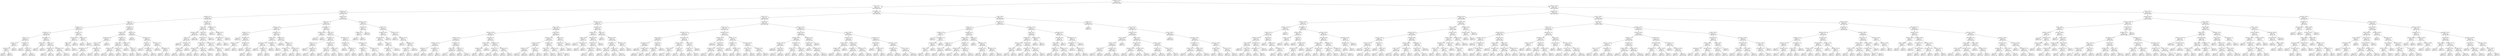 digraph Tree {
node [shape=box, style="rounded", color="black", fontname=helvetica] ;
edge [fontname=helvetica] ;
0 [label="Followings <= 411.5\ngini = 0.5\nsamples = 15161\nvalue = [11997, 12003]"] ;
1 [label="Tweets <= 63.5\ngini = 0.3\nsamples = 7763\nvalue = [10094, 2186]"] ;
0 -> 1 [labeldistance=2.5, labelangle=45, headlabel="True"] ;
2 [label="BioLength <= 43.5\ngini = 0.5\nsamples = 1097\nvalue = [634, 1079]"] ;
1 -> 2 ;
3 [label="Followings <= 81.5\ngini = 0.5\nsamples = 785\nvalue = [521, 699]"] ;
2 -> 3 ;
4 [label="Tweets <= 8.5\ngini = 0.4\nsamples = 436\nvalue = [484, 197]"] ;
3 -> 4 ;
5 [label="BioLength <= 5.0\ngini = 0.5\nsamples = 137\nvalue = [92, 127]"] ;
4 -> 5 ;
6 [label="Followings <= 7.5\ngini = 0.5\nsamples = 125\nvalue = [89, 109]"] ;
5 -> 6 ;
7 [label="Tweets <= 1.5\ngini = 0.4\nsamples = 48\nvalue = [50, 19]"] ;
6 -> 7 ;
8 [label="Followers <= 1.0\ngini = 0.5\nsamples = 9\nvalue = [6, 7]"] ;
7 -> 8 ;
9 [label="Followings <= 5.0\ngini = 0.2\nsamples = 6\nvalue = [1, 7]"] ;
8 -> 9 ;
10 [label="gini = 0.0\nsamples = 5\nvalue = [0, 7]"] ;
9 -> 10 ;
11 [label="gini = 0.0\nsamples = 1\nvalue = [1, 0]"] ;
9 -> 11 ;
12 [label="gini = 0.0\nsamples = 3\nvalue = [5, 0]"] ;
8 -> 12 ;
13 [label="Followings <= 0.5\ngini = 0.3\nsamples = 39\nvalue = [44, 12]"] ;
7 -> 13 ;
14 [label="gini = 0.0\nsamples = 4\nvalue = [9, 0]"] ;
13 -> 14 ;
15 [label="Followers <= 0.5\ngini = 0.4\nsamples = 35\nvalue = [35, 12]"] ;
13 -> 15 ;
16 [label="gini = 0.4\nsamples = 3\nvalue = [1, 2]"] ;
15 -> 16 ;
17 [label="gini = 0.4\nsamples = 32\nvalue = [34, 10]"] ;
15 -> 17 ;
18 [label="NameLength <= 7.5\ngini = 0.4\nsamples = 77\nvalue = [39, 90]"] ;
6 -> 18 ;
19 [label="Followers <= 1.5\ngini = 0.3\nsamples = 6\nvalue = [9, 2]"] ;
18 -> 19 ;
20 [label="gini = 0.0\nsamples = 2\nvalue = [0, 2]"] ;
19 -> 20 ;
21 [label="gini = 0.0\nsamples = 4\nvalue = [9, 0]"] ;
19 -> 21 ;
22 [label="Followers <= 4.5\ngini = 0.4\nsamples = 71\nvalue = [30, 88]"] ;
18 -> 22 ;
23 [label="Followings <= 36.5\ngini = 0.0\nsamples = 42\nvalue = [1, 68]"] ;
22 -> 23 ;
24 [label="gini = 0.0\nsamples = 27\nvalue = [0, 42]"] ;
23 -> 24 ;
25 [label="gini = 0.1\nsamples = 15\nvalue = [1, 26]"] ;
23 -> 25 ;
26 [label="NameLength <= 10.5\ngini = 0.5\nsamples = 29\nvalue = [29, 20]"] ;
22 -> 26 ;
27 [label="gini = 0.3\nsamples = 13\nvalue = [15, 4]"] ;
26 -> 27 ;
28 [label="gini = 0.5\nsamples = 16\nvalue = [14, 16]"] ;
26 -> 28 ;
29 [label="Followers <= 57.0\ngini = 0.2\nsamples = 12\nvalue = [3, 18]"] ;
5 -> 29 ;
30 [label="Followings <= 15.5\ngini = 0.1\nsamples = 10\nvalue = [1, 16]"] ;
29 -> 30 ;
31 [label="Tweets <= 3.0\ngini = 0.4\nsamples = 2\nvalue = [1, 3]"] ;
30 -> 31 ;
32 [label="gini = 0.0\nsamples = 1\nvalue = [0, 3]"] ;
31 -> 32 ;
33 [label="gini = 0.0\nsamples = 1\nvalue = [1, 0]"] ;
31 -> 33 ;
34 [label="gini = 0.0\nsamples = 8\nvalue = [0, 13]"] ;
30 -> 34 ;
35 [label="BioLength <= 29.0\ngini = 0.5\nsamples = 2\nvalue = [2, 2]"] ;
29 -> 35 ;
36 [label="gini = 0.0\nsamples = 1\nvalue = [2, 0]"] ;
35 -> 36 ;
37 [label="gini = 0.0\nsamples = 1\nvalue = [0, 2]"] ;
35 -> 37 ;
38 [label="Followings <= 44.5\ngini = 0.3\nsamples = 299\nvalue = [392, 70]"] ;
4 -> 38 ;
39 [label="Followers <= 8.5\ngini = 0.2\nsamples = 237\nvalue = [332, 35]"] ;
38 -> 39 ;
40 [label="BioLength <= 25.0\ngini = 0.3\nsamples = 77\nvalue = [90, 23]"] ;
39 -> 40 ;
41 [label="Followers <= 6.5\ngini = 0.4\nsamples = 68\nvalue = [73, 23]"] ;
40 -> 41 ;
42 [label="NameLength <= 12.5\ngini = 0.3\nsamples = 55\nvalue = [65, 15]"] ;
41 -> 42 ;
43 [label="gini = 0.1\nsamples = 35\nvalue = [48, 4]"] ;
42 -> 43 ;
44 [label="gini = 0.5\nsamples = 20\nvalue = [17, 11]"] ;
42 -> 44 ;
45 [label="NameLength <= 10.0\ngini = 0.5\nsamples = 13\nvalue = [8, 8]"] ;
41 -> 45 ;
46 [label="gini = 0.4\nsamples = 5\nvalue = [2, 5]"] ;
45 -> 46 ;
47 [label="gini = 0.4\nsamples = 8\nvalue = [6, 3]"] ;
45 -> 47 ;
48 [label="gini = 0.0\nsamples = 9\nvalue = [17, 0]"] ;
40 -> 48 ;
49 [label="BioLength <= 34.0\ngini = 0.1\nsamples = 160\nvalue = [242, 12]"] ;
39 -> 49 ;
50 [label="Tweets <= 60.0\ngini = 0.1\nsamples = 153\nvalue = [236, 7]"] ;
49 -> 50 ;
51 [label="Followings <= 37.5\ngini = 0.0\nsamples = 149\nvalue = [232, 4]"] ;
50 -> 51 ;
52 [label="gini = 0.0\nsamples = 138\nvalue = [213, 2]"] ;
51 -> 52 ;
53 [label="gini = 0.2\nsamples = 11\nvalue = [19, 2]"] ;
51 -> 53 ;
54 [label="Followings <= 23.0\ngini = 0.5\nsamples = 4\nvalue = [4, 3]"] ;
50 -> 54 ;
55 [label="gini = 0.0\nsamples = 2\nvalue = [3, 0]"] ;
54 -> 55 ;
56 [label="gini = 0.4\nsamples = 2\nvalue = [1, 3]"] ;
54 -> 56 ;
57 [label="BioLength <= 37.5\ngini = 0.5\nsamples = 7\nvalue = [6, 5]"] ;
49 -> 57 ;
58 [label="gini = 0.0\nsamples = 1\nvalue = [0, 4]"] ;
57 -> 58 ;
59 [label="Tweets <= 17.0\ngini = 0.2\nsamples = 6\nvalue = [6, 1]"] ;
57 -> 59 ;
60 [label="gini = 0.0\nsamples = 1\nvalue = [0, 1]"] ;
59 -> 60 ;
61 [label="gini = 0.0\nsamples = 5\nvalue = [6, 0]"] ;
59 -> 61 ;
62 [label="Followers <= 6.5\ngini = 0.5\nsamples = 62\nvalue = [60, 35]"] ;
38 -> 62 ;
63 [label="gini = 0.0\nsamples = 8\nvalue = [0, 14]"] ;
62 -> 63 ;
64 [label="BioLength <= 2.0\ngini = 0.4\nsamples = 54\nvalue = [60, 21]"] ;
62 -> 64 ;
65 [label="Followers <= 7.5\ngini = 0.4\nsamples = 41\nvalue = [41, 20]"] ;
64 -> 65 ;
66 [label="gini = 0.0\nsamples = 2\nvalue = [7, 0]"] ;
65 -> 66 ;
67 [label="NameLength <= 11.5\ngini = 0.5\nsamples = 39\nvalue = [34, 20]"] ;
65 -> 67 ;
68 [label="gini = 0.4\nsamples = 27\nvalue = [27, 10]"] ;
67 -> 68 ;
69 [label="gini = 0.5\nsamples = 12\nvalue = [7, 10]"] ;
67 -> 69 ;
70 [label="Followings <= 57.5\ngini = 0.1\nsamples = 13\nvalue = [19, 1]"] ;
64 -> 70 ;
71 [label="gini = 0.0\nsamples = 10\nvalue = [17, 0]"] ;
70 -> 71 ;
72 [label="NameLength <= 9.5\ngini = 0.4\nsamples = 3\nvalue = [2, 1]"] ;
70 -> 72 ;
73 [label="gini = 0.0\nsamples = 1\nvalue = [0, 1]"] ;
72 -> 73 ;
74 [label="gini = 0.0\nsamples = 2\nvalue = [2, 0]"] ;
72 -> 74 ;
75 [label="BioLength <= 40.5\ngini = 0.1\nsamples = 349\nvalue = [37, 502]"] ;
3 -> 75 ;
76 [label="Tweets <= 23.5\ngini = 0.1\nsamples = 343\nvalue = [35, 497]"] ;
75 -> 76 ;
77 [label="Followings <= 281.0\ngini = 0.1\nsamples = 253\nvalue = [13, 383]"] ;
76 -> 77 ;
78 [label="Tweets <= 3.5\ngini = 0.1\nsamples = 149\nvalue = [13, 221]"] ;
77 -> 78 ;
79 [label="gini = 0.0\nsamples = 53\nvalue = [0, 75]"] ;
78 -> 79 ;
80 [label="Followings <= 279.5\ngini = 0.2\nsamples = 96\nvalue = [13, 146]"] ;
78 -> 80 ;
81 [label="Followers <= 35.0\ngini = 0.1\nsamples = 95\nvalue = [10, 146]"] ;
80 -> 81 ;
82 [label="gini = 0.2\nsamples = 61\nvalue = [10, 93]"] ;
81 -> 82 ;
83 [label="gini = 0.0\nsamples = 34\nvalue = [0, 53]"] ;
81 -> 83 ;
84 [label="gini = 0.0\nsamples = 1\nvalue = [3, 0]"] ;
80 -> 84 ;
85 [label="gini = 0.0\nsamples = 104\nvalue = [0, 162]"] ;
77 -> 85 ;
86 [label="Tweets <= 54.5\ngini = 0.3\nsamples = 90\nvalue = [22, 114]"] ;
76 -> 86 ;
87 [label="Followers <= 107.5\ngini = 0.3\nsamples = 76\nvalue = [22, 97]"] ;
86 -> 87 ;
88 [label="Followings <= 152.5\ngini = 0.4\nsamples = 57\nvalue = [21, 70]"] ;
87 -> 88 ;
89 [label="BioLength <= 27.0\ngini = 0.5\nsamples = 17\nvalue = [16, 12]"] ;
88 -> 89 ;
90 [label="gini = 0.4\nsamples = 15\nvalue = [16, 8]"] ;
89 -> 90 ;
91 [label="gini = 0.0\nsamples = 2\nvalue = [0, 4]"] ;
89 -> 91 ;
92 [label="Followers <= 93.5\ngini = 0.1\nsamples = 40\nvalue = [5, 58]"] ;
88 -> 92 ;
93 [label="gini = 0.1\nsamples = 39\nvalue = [4, 58]"] ;
92 -> 93 ;
94 [label="gini = 0.0\nsamples = 1\nvalue = [1, 0]"] ;
92 -> 94 ;
95 [label="Followings <= 374.0\ngini = 0.1\nsamples = 19\nvalue = [1, 27]"] ;
87 -> 95 ;
96 [label="gini = 0.0\nsamples = 13\nvalue = [0, 19]"] ;
95 -> 96 ;
97 [label="Followings <= 377.5\ngini = 0.2\nsamples = 6\nvalue = [1, 8]"] ;
95 -> 97 ;
98 [label="gini = 0.0\nsamples = 1\nvalue = [1, 0]"] ;
97 -> 98 ;
99 [label="gini = 0.0\nsamples = 5\nvalue = [0, 8]"] ;
97 -> 99 ;
100 [label="gini = 0.0\nsamples = 14\nvalue = [0, 17]"] ;
86 -> 100 ;
101 [label="NameLength <= 8.0\ngini = 0.4\nsamples = 6\nvalue = [2, 5]"] ;
75 -> 101 ;
102 [label="gini = 0.0\nsamples = 1\nvalue = [0, 2]"] ;
101 -> 102 ;
103 [label="BioLength <= 42.5\ngini = 0.5\nsamples = 5\nvalue = [2, 3]"] ;
101 -> 103 ;
104 [label="Followings <= 199.0\ngini = 0.4\nsamples = 3\nvalue = [2, 1]"] ;
103 -> 104 ;
105 [label="gini = 0.0\nsamples = 2\nvalue = [2, 0]"] ;
104 -> 105 ;
106 [label="gini = 0.0\nsamples = 1\nvalue = [0, 1]"] ;
104 -> 106 ;
107 [label="gini = 0.0\nsamples = 2\nvalue = [0, 2]"] ;
103 -> 107 ;
108 [label="Followers <= 68.0\ngini = 0.4\nsamples = 312\nvalue = [113, 380]"] ;
2 -> 108 ;
109 [label="Tweets <= 25.5\ngini = 0.4\nsamples = 228\nvalue = [102, 261]"] ;
108 -> 109 ;
110 [label="Followings <= 33.0\ngini = 0.2\nsamples = 144\nvalue = [27, 205]"] ;
109 -> 110 ;
111 [label="Followers <= 1.5\ngini = 0.5\nsamples = 26\nvalue = [18, 21]"] ;
110 -> 111 ;
112 [label="gini = 0.0\nsamples = 8\nvalue = [0, 11]"] ;
111 -> 112 ;
113 [label="BioLength <= 58.0\ngini = 0.5\nsamples = 18\nvalue = [18, 10]"] ;
111 -> 113 ;
114 [label="Followings <= 20.0\ngini = 0.3\nsamples = 4\nvalue = [1, 5]"] ;
113 -> 114 ;
115 [label="gini = 0.0\nsamples = 3\nvalue = [0, 5]"] ;
114 -> 115 ;
116 [label="gini = 0.0\nsamples = 1\nvalue = [1, 0]"] ;
114 -> 116 ;
117 [label="BioLength <= 83.5\ngini = 0.4\nsamples = 14\nvalue = [17, 5]"] ;
113 -> 117 ;
118 [label="gini = 0.0\nsamples = 6\nvalue = [9, 0]"] ;
117 -> 118 ;
119 [label="Tweets <= 18.0\ngini = 0.5\nsamples = 8\nvalue = [8, 5]"] ;
117 -> 119 ;
120 [label="gini = 0.5\nsamples = 5\nvalue = [3, 5]"] ;
119 -> 120 ;
121 [label="gini = 0.0\nsamples = 3\nvalue = [5, 0]"] ;
119 -> 121 ;
122 [label="Followings <= 78.5\ngini = 0.1\nsamples = 118\nvalue = [9, 184]"] ;
110 -> 122 ;
123 [label="Followers <= 11.0\ngini = 0.3\nsamples = 17\nvalue = [5, 22]"] ;
122 -> 123 ;
124 [label="NameLength <= 11.5\ngini = 0.1\nsamples = 13\nvalue = [1, 20]"] ;
123 -> 124 ;
125 [label="gini = 0.0\nsamples = 9\nvalue = [0, 12]"] ;
124 -> 125 ;
126 [label="BioLength <= 72.5\ngini = 0.2\nsamples = 4\nvalue = [1, 8]"] ;
124 -> 126 ;
127 [label="gini = 0.0\nsamples = 1\nvalue = [1, 0]"] ;
126 -> 127 ;
128 [label="gini = 0.0\nsamples = 3\nvalue = [0, 8]"] ;
126 -> 128 ;
129 [label="NameLength <= 14.5\ngini = 0.4\nsamples = 4\nvalue = [4, 2]"] ;
123 -> 129 ;
130 [label="gini = 0.0\nsamples = 3\nvalue = [4, 0]"] ;
129 -> 130 ;
131 [label="gini = 0.0\nsamples = 1\nvalue = [0, 2]"] ;
129 -> 131 ;
132 [label="Followers <= 39.5\ngini = 0.0\nsamples = 101\nvalue = [4, 162]"] ;
122 -> 132 ;
133 [label="gini = 0.0\nsamples = 80\nvalue = [0, 136]"] ;
132 -> 133 ;
134 [label="Followers <= 41.0\ngini = 0.2\nsamples = 21\nvalue = [4, 26]"] ;
132 -> 134 ;
135 [label="BioLength <= 117.0\ngini = 0.5\nsamples = 3\nvalue = [2, 2]"] ;
134 -> 135 ;
136 [label="gini = 0.0\nsamples = 2\nvalue = [0, 2]"] ;
135 -> 136 ;
137 [label="gini = 0.0\nsamples = 1\nvalue = [2, 0]"] ;
135 -> 137 ;
138 [label="Followings <= 283.0\ngini = 0.1\nsamples = 18\nvalue = [2, 24]"] ;
134 -> 138 ;
139 [label="gini = 0.0\nsamples = 11\nvalue = [0, 16]"] ;
138 -> 139 ;
140 [label="gini = 0.3\nsamples = 7\nvalue = [2, 8]"] ;
138 -> 140 ;
141 [label="NameLength <= 7.5\ngini = 0.5\nsamples = 84\nvalue = [75, 56]"] ;
109 -> 141 ;
142 [label="Followings <= 100.5\ngini = 0.1\nsamples = 12\nvalue = [18, 1]"] ;
141 -> 142 ;
143 [label="gini = 0.0\nsamples = 11\nvalue = [18, 0]"] ;
142 -> 143 ;
144 [label="gini = 0.0\nsamples = 1\nvalue = [0, 1]"] ;
142 -> 144 ;
145 [label="Tweets <= 53.5\ngini = 0.5\nsamples = 72\nvalue = [57, 55]"] ;
141 -> 145 ;
146 [label="Followings <= 32.5\ngini = 0.5\nsamples = 55\nvalue = [48, 37]"] ;
145 -> 146 ;
147 [label="Followers <= 1.5\ngini = 0.1\nsamples = 24\nvalue = [36, 3]"] ;
146 -> 147 ;
148 [label="gini = 0.0\nsamples = 1\nvalue = [0, 1]"] ;
147 -> 148 ;
149 [label="Followings <= 28.0\ngini = 0.1\nsamples = 23\nvalue = [36, 2]"] ;
147 -> 149 ;
150 [label="gini = 0.1\nsamples = 19\nvalue = [31, 1]"] ;
149 -> 150 ;
151 [label="gini = 0.3\nsamples = 4\nvalue = [5, 1]"] ;
149 -> 151 ;
152 [label="Followings <= 269.5\ngini = 0.4\nsamples = 31\nvalue = [12, 34]"] ;
146 -> 152 ;
153 [label="Tweets <= 31.5\ngini = 0.3\nsamples = 26\nvalue = [6, 31]"] ;
152 -> 153 ;
154 [label="gini = 0.0\nsamples = 6\nvalue = [0, 11]"] ;
153 -> 154 ;
155 [label="gini = 0.4\nsamples = 20\nvalue = [6, 20]"] ;
153 -> 155 ;
156 [label="BioLength <= 65.0\ngini = 0.4\nsamples = 5\nvalue = [6, 3]"] ;
152 -> 156 ;
157 [label="gini = 0.0\nsamples = 2\nvalue = [0, 2]"] ;
156 -> 157 ;
158 [label="gini = 0.2\nsamples = 3\nvalue = [6, 1]"] ;
156 -> 158 ;
159 [label="Followers <= 21.0\ngini = 0.4\nsamples = 17\nvalue = [9, 18]"] ;
145 -> 159 ;
160 [label="Followings <= 22.0\ngini = 0.4\nsamples = 8\nvalue = [7, 3]"] ;
159 -> 160 ;
161 [label="gini = 0.0\nsamples = 4\nvalue = [6, 0]"] ;
160 -> 161 ;
162 [label="BioLength <= 61.5\ngini = 0.4\nsamples = 4\nvalue = [1, 3]"] ;
160 -> 162 ;
163 [label="gini = 0.0\nsamples = 1\nvalue = [1, 0]"] ;
162 -> 163 ;
164 [label="gini = 0.0\nsamples = 3\nvalue = [0, 3]"] ;
162 -> 164 ;
165 [label="BioLength <= 82.0\ngini = 0.2\nsamples = 9\nvalue = [2, 15]"] ;
159 -> 165 ;
166 [label="BioLength <= 75.0\ngini = 0.4\nsamples = 3\nvalue = [1, 2]"] ;
165 -> 166 ;
167 [label="gini = 0.0\nsamples = 2\nvalue = [0, 2]"] ;
166 -> 167 ;
168 [label="gini = 0.0\nsamples = 1\nvalue = [1, 0]"] ;
166 -> 168 ;
169 [label="Followings <= 114.0\ngini = 0.1\nsamples = 6\nvalue = [1, 13]"] ;
165 -> 169 ;
170 [label="gini = 0.4\nsamples = 2\nvalue = [1, 2]"] ;
169 -> 170 ;
171 [label="gini = 0.0\nsamples = 4\nvalue = [0, 11]"] ;
169 -> 171 ;
172 [label="Followers <= 99.5\ngini = 0.2\nsamples = 84\nvalue = [11, 119]"] ;
108 -> 172 ;
173 [label="Followers <= 76.0\ngini = 0.0\nsamples = 35\nvalue = [1, 50]"] ;
172 -> 173 ;
174 [label="Followers <= 74.5\ngini = 0.2\nsamples = 10\nvalue = [1, 11]"] ;
173 -> 174 ;
175 [label="gini = 0.0\nsamples = 9\nvalue = [0, 11]"] ;
174 -> 175 ;
176 [label="gini = 0.0\nsamples = 1\nvalue = [1, 0]"] ;
174 -> 176 ;
177 [label="gini = 0.0\nsamples = 25\nvalue = [0, 39]"] ;
173 -> 177 ;
178 [label="Tweets <= 13.5\ngini = 0.2\nsamples = 49\nvalue = [10, 69]"] ;
172 -> 178 ;
179 [label="BioLength <= 150.0\ngini = 0.3\nsamples = 14\nvalue = [6, 23]"] ;
178 -> 179 ;
180 [label="Followings <= 106.0\ngini = 0.2\nsamples = 13\nvalue = [3, 23]"] ;
179 -> 180 ;
181 [label="gini = 0.0\nsamples = 1\nvalue = [2, 0]"] ;
180 -> 181 ;
182 [label="Tweets <= 3.5\ngini = 0.1\nsamples = 12\nvalue = [1, 23]"] ;
180 -> 182 ;
183 [label="NameLength <= 13.5\ngini = 0.2\nsamples = 6\nvalue = [1, 9]"] ;
182 -> 183 ;
184 [label="gini = 0.0\nsamples = 4\nvalue = [0, 7]"] ;
183 -> 184 ;
185 [label="gini = 0.4\nsamples = 2\nvalue = [1, 2]"] ;
183 -> 185 ;
186 [label="gini = 0.0\nsamples = 6\nvalue = [0, 14]"] ;
182 -> 186 ;
187 [label="gini = 0.0\nsamples = 1\nvalue = [3, 0]"] ;
179 -> 187 ;
188 [label="Followers <= 101.5\ngini = 0.1\nsamples = 35\nvalue = [4, 46]"] ;
178 -> 188 ;
189 [label="gini = 0.0\nsamples = 1\nvalue = [2, 0]"] ;
188 -> 189 ;
190 [label="Followings <= 115.5\ngini = 0.1\nsamples = 34\nvalue = [2, 46]"] ;
188 -> 190 ;
191 [label="gini = 0.0\nsamples = 1\nvalue = [1, 0]"] ;
190 -> 191 ;
192 [label="NameLength <= 8.5\ngini = 0.0\nsamples = 33\nvalue = [1, 46]"] ;
190 -> 192 ;
193 [label="BioLength <= 59.5\ngini = 0.1\nsamples = 11\nvalue = [1, 13]"] ;
192 -> 193 ;
194 [label="gini = 0.4\nsamples = 3\nvalue = [1, 2]"] ;
193 -> 194 ;
195 [label="gini = 0.0\nsamples = 8\nvalue = [0, 11]"] ;
193 -> 195 ;
196 [label="gini = 0.0\nsamples = 22\nvalue = [0, 33]"] ;
192 -> 196 ;
197 [label="NameLength <= 10.5\ngini = 0.2\nsamples = 6666\nvalue = [9460, 1107]"] ;
1 -> 197 ;
198 [label="Tweets <= 317.5\ngini = 0.2\nsamples = 3766\nvalue = [5437, 523]"] ;
197 -> 198 ;
199 [label="Followings <= 153.5\ngini = 0.4\nsamples = 722\nvalue = [901, 274]"] ;
198 -> 199 ;
200 [label="Tweets <= 183.5\ngini = 0.2\nsamples = 568\nvalue = [829, 88]"] ;
199 -> 200 ;
201 [label="Followings <= 100.5\ngini = 0.2\nsamples = 334\nvalue = [468, 73]"] ;
200 -> 201 ;
202 [label="Followers <= 12.5\ngini = 0.2\nsamples = 291\nvalue = [429, 39]"] ;
201 -> 202 ;
203 [label="Followings <= 25.0\ngini = 0.3\nsamples = 56\nvalue = [69, 16]"] ;
202 -> 203 ;
204 [label="Followings <= 9.5\ngini = 0.1\nsamples = 45\nvalue = [62, 3]"] ;
203 -> 204 ;
205 [label="gini = 0.0\nsamples = 25\nvalue = [36, 0]"] ;
204 -> 205 ;
206 [label="gini = 0.2\nsamples = 20\nvalue = [26, 3]"] ;
204 -> 206 ;
207 [label="NameLength <= 8.5\ngini = 0.5\nsamples = 11\nvalue = [7, 13]"] ;
203 -> 207 ;
208 [label="gini = 0.5\nsamples = 4\nvalue = [5, 3]"] ;
207 -> 208 ;
209 [label="gini = 0.3\nsamples = 7\nvalue = [2, 10]"] ;
207 -> 209 ;
210 [label="Followings <= 46.5\ngini = 0.1\nsamples = 235\nvalue = [360, 23]"] ;
202 -> 210 ;
211 [label="Tweets <= 66.5\ngini = 0.0\nsamples = 148\nvalue = [233, 4]"] ;
210 -> 211 ;
212 [label="gini = 0.3\nsamples = 9\nvalue = [11, 3]"] ;
211 -> 212 ;
213 [label="gini = 0.0\nsamples = 139\nvalue = [222, 1]"] ;
211 -> 213 ;
214 [label="Followers <= 21.0\ngini = 0.2\nsamples = 87\nvalue = [127, 19]"] ;
210 -> 214 ;
215 [label="gini = 0.5\nsamples = 8\nvalue = [6, 6]"] ;
214 -> 215 ;
216 [label="gini = 0.2\nsamples = 79\nvalue = [121, 13]"] ;
214 -> 216 ;
217 [label="Followers <= 23.5\ngini = 0.5\nsamples = 43\nvalue = [39, 34]"] ;
201 -> 217 ;
218 [label="Followers <= 21.0\ngini = 0.4\nsamples = 8\nvalue = [6, 13]"] ;
217 -> 218 ;
219 [label="BioLength <= 59.0\ngini = 0.5\nsamples = 4\nvalue = [6, 5]"] ;
218 -> 219 ;
220 [label="gini = 0.5\nsamples = 3\nvalue = [4, 5]"] ;
219 -> 220 ;
221 [label="gini = 0.0\nsamples = 1\nvalue = [2, 0]"] ;
219 -> 221 ;
222 [label="gini = 0.0\nsamples = 4\nvalue = [0, 8]"] ;
218 -> 222 ;
223 [label="NameLength <= 8.5\ngini = 0.5\nsamples = 35\nvalue = [33, 21]"] ;
217 -> 223 ;
224 [label="Followers <= 152.0\ngini = 0.5\nsamples = 23\nvalue = [20, 18]"] ;
223 -> 224 ;
225 [label="gini = 0.5\nsamples = 20\nvalue = [15, 18]"] ;
224 -> 225 ;
226 [label="gini = 0.0\nsamples = 3\nvalue = [5, 0]"] ;
224 -> 226 ;
227 [label="Followings <= 131.5\ngini = 0.3\nsamples = 12\nvalue = [13, 3]"] ;
223 -> 227 ;
228 [label="gini = 0.0\nsamples = 8\nvalue = [10, 0]"] ;
227 -> 228 ;
229 [label="gini = 0.5\nsamples = 4\nvalue = [3, 3]"] ;
227 -> 229 ;
230 [label="Tweets <= 309.5\ngini = 0.1\nsamples = 234\nvalue = [361, 15]"] ;
200 -> 230 ;
231 [label="Followings <= 114.0\ngini = 0.1\nsamples = 224\nvalue = [350, 13]"] ;
230 -> 231 ;
232 [label="BioLength <= 69.5\ngini = 0.0\nsamples = 201\nvalue = [328, 7]"] ;
231 -> 232 ;
233 [label="Followers <= 18.5\ngini = 0.0\nsamples = 169\nvalue = [280, 2]"] ;
232 -> 233 ;
234 [label="gini = 0.1\nsamples = 29\nvalue = [46, 2]"] ;
233 -> 234 ;
235 [label="gini = 0.0\nsamples = 140\nvalue = [234, 0]"] ;
233 -> 235 ;
236 [label="Followers <= 48.5\ngini = 0.2\nsamples = 32\nvalue = [48, 5]"] ;
232 -> 236 ;
237 [label="gini = 0.0\nsamples = 16\nvalue = [26, 0]"] ;
236 -> 237 ;
238 [label="gini = 0.3\nsamples = 16\nvalue = [22, 5]"] ;
236 -> 238 ;
239 [label="BioLength <= 88.5\ngini = 0.3\nsamples = 23\nvalue = [22, 6]"] ;
231 -> 239 ;
240 [label="Tweets <= 196.5\ngini = 0.1\nsamples = 18\nvalue = [21, 1]"] ;
239 -> 240 ;
241 [label="gini = 0.5\nsamples = 2\nvalue = [1, 1]"] ;
240 -> 241 ;
242 [label="gini = 0.0\nsamples = 16\nvalue = [20, 0]"] ;
240 -> 242 ;
243 [label="BioLength <= 110.5\ngini = 0.3\nsamples = 5\nvalue = [1, 5]"] ;
239 -> 243 ;
244 [label="gini = 0.0\nsamples = 2\nvalue = [0, 3]"] ;
243 -> 244 ;
245 [label="gini = 0.4\nsamples = 3\nvalue = [1, 2]"] ;
243 -> 245 ;
246 [label="Tweets <= 311.0\ngini = 0.3\nsamples = 10\nvalue = [11, 2]"] ;
230 -> 246 ;
247 [label="Followers <= 35.5\ngini = 0.5\nsamples = 2\nvalue = [2, 2]"] ;
246 -> 247 ;
248 [label="gini = 0.0\nsamples = 1\nvalue = [2, 0]"] ;
247 -> 248 ;
249 [label="gini = 0.0\nsamples = 1\nvalue = [0, 2]"] ;
247 -> 249 ;
250 [label="gini = 0.0\nsamples = 8\nvalue = [9, 0]"] ;
246 -> 250 ;
251 [label="Followings <= 220.5\ngini = 0.4\nsamples = 154\nvalue = [72, 186]"] ;
199 -> 251 ;
252 [label="Followers <= 41.5\ngini = 0.5\nsamples = 53\nvalue = [40, 41]"] ;
251 -> 252 ;
253 [label="Tweets <= 169.0\ngini = 0.3\nsamples = 11\nvalue = [3, 12]"] ;
252 -> 253 ;
254 [label="gini = 0.0\nsamples = 7\nvalue = [0, 10]"] ;
253 -> 254 ;
255 [label="Followings <= 177.5\ngini = 0.5\nsamples = 4\nvalue = [3, 2]"] ;
253 -> 255 ;
256 [label="gini = 0.0\nsamples = 2\nvalue = [3, 0]"] ;
255 -> 256 ;
257 [label="gini = 0.0\nsamples = 2\nvalue = [0, 2]"] ;
255 -> 257 ;
258 [label="BioLength <= 155.0\ngini = 0.5\nsamples = 42\nvalue = [37, 29]"] ;
252 -> 258 ;
259 [label="Followers <= 325.5\ngini = 0.5\nsamples = 41\nvalue = [37, 24]"] ;
258 -> 259 ;
260 [label="BioLength <= 143.0\ngini = 0.5\nsamples = 40\nvalue = [37, 21]"] ;
259 -> 260 ;
261 [label="gini = 0.5\nsamples = 37\nvalue = [32, 21]"] ;
260 -> 261 ;
262 [label="gini = 0.0\nsamples = 3\nvalue = [5, 0]"] ;
260 -> 262 ;
263 [label="gini = 0.0\nsamples = 1\nvalue = [0, 3]"] ;
259 -> 263 ;
264 [label="gini = 0.0\nsamples = 1\nvalue = [0, 5]"] ;
258 -> 264 ;
265 [label="Tweets <= 65.0\ngini = 0.3\nsamples = 101\nvalue = [32, 145]"] ;
251 -> 265 ;
266 [label="gini = 0.0\nsamples = 1\nvalue = [3, 0]"] ;
265 -> 266 ;
267 [label="Followers <= 361.0\ngini = 0.3\nsamples = 100\nvalue = [29, 145]"] ;
265 -> 267 ;
268 [label="NameLength <= 7.5\ngini = 0.3\nsamples = 97\nvalue = [26, 144]"] ;
267 -> 268 ;
269 [label="Tweets <= 266.5\ngini = 0.4\nsamples = 28\nvalue = [13, 37]"] ;
268 -> 269 ;
270 [label="gini = 0.5\nsamples = 20\nvalue = [12, 19]"] ;
269 -> 270 ;
271 [label="gini = 0.1\nsamples = 8\nvalue = [1, 18]"] ;
269 -> 271 ;
272 [label="Followers <= 30.5\ngini = 0.2\nsamples = 69\nvalue = [13, 107]"] ;
268 -> 272 ;
273 [label="gini = 0.4\nsamples = 2\nvalue = [2, 1]"] ;
272 -> 273 ;
274 [label="gini = 0.2\nsamples = 67\nvalue = [11, 106]"] ;
272 -> 274 ;
275 [label="BioLength <= 66.0\ngini = 0.4\nsamples = 3\nvalue = [3, 1]"] ;
267 -> 275 ;
276 [label="gini = 0.0\nsamples = 2\nvalue = [3, 0]"] ;
275 -> 276 ;
277 [label="gini = 0.0\nsamples = 1\nvalue = [0, 1]"] ;
275 -> 277 ;
278 [label="Tweets <= 848.5\ngini = 0.1\nsamples = 3044\nvalue = [4536, 249]"] ;
198 -> 278 ;
279 [label="Followers <= 83.5\ngini = 0.2\nsamples = 812\nvalue = [1123, 134]"] ;
278 -> 279 ;
280 [label="Followings <= 141.5\ngini = 0.1\nsamples = 484\nvalue = [706, 43]"] ;
279 -> 280 ;
281 [label="Tweets <= 808.5\ngini = 0.0\nsamples = 435\nvalue = [664, 7]"] ;
280 -> 281 ;
282 [label="NameLength <= 8.5\ngini = 0.0\nsamples = 421\nvalue = [646, 5]"] ;
281 -> 282 ;
283 [label="gini = 0.0\nsamples = 238\nvalue = [365, 0]"] ;
282 -> 283 ;
284 [label="BioLength <= 154.5\ngini = 0.0\nsamples = 183\nvalue = [281, 5]"] ;
282 -> 284 ;
285 [label="gini = 0.0\nsamples = 181\nvalue = [280, 4]"] ;
284 -> 285 ;
286 [label="gini = 0.5\nsamples = 2\nvalue = [1, 1]"] ;
284 -> 286 ;
287 [label="Tweets <= 812.5\ngini = 0.2\nsamples = 14\nvalue = [18, 2]"] ;
281 -> 287 ;
288 [label="BioLength <= 48.0\ngini = 0.4\nsamples = 2\nvalue = [1, 2]"] ;
287 -> 288 ;
289 [label="gini = 0.0\nsamples = 1\nvalue = [0, 2]"] ;
288 -> 289 ;
290 [label="gini = 0.0\nsamples = 1\nvalue = [1, 0]"] ;
288 -> 290 ;
291 [label="gini = 0.0\nsamples = 12\nvalue = [17, 0]"] ;
287 -> 291 ;
292 [label="Followings <= 229.5\ngini = 0.5\nsamples = 49\nvalue = [42, 36]"] ;
280 -> 292 ;
293 [label="Followings <= 148.0\ngini = 0.5\nsamples = 34\nvalue = [36, 20]"] ;
292 -> 293 ;
294 [label="Tweets <= 368.0\ngini = 0.4\nsamples = 7\nvalue = [3, 7]"] ;
293 -> 294 ;
295 [label="gini = 0.0\nsamples = 1\nvalue = [2, 0]"] ;
294 -> 295 ;
296 [label="gini = 0.2\nsamples = 6\nvalue = [1, 7]"] ;
294 -> 296 ;
297 [label="Followers <= 46.5\ngini = 0.4\nsamples = 27\nvalue = [33, 13]"] ;
293 -> 297 ;
298 [label="gini = 0.4\nsamples = 7\nvalue = [4, 10]"] ;
297 -> 298 ;
299 [label="gini = 0.2\nsamples = 20\nvalue = [29, 3]"] ;
297 -> 299 ;
300 [label="Tweets <= 706.5\ngini = 0.4\nsamples = 15\nvalue = [6, 16]"] ;
292 -> 300 ;
301 [label="Followers <= 57.0\ngini = 0.5\nsamples = 11\nvalue = [6, 10]"] ;
300 -> 301 ;
302 [label="gini = 0.0\nsamples = 4\nvalue = [0, 7]"] ;
301 -> 302 ;
303 [label="gini = 0.4\nsamples = 7\nvalue = [6, 3]"] ;
301 -> 303 ;
304 [label="gini = 0.0\nsamples = 4\nvalue = [0, 6]"] ;
300 -> 304 ;
305 [label="Followings <= 294.5\ngini = 0.3\nsamples = 328\nvalue = [417, 91]"] ;
279 -> 305 ;
306 [label="Followings <= 111.5\ngini = 0.2\nsamples = 283\nvalue = [394, 41]"] ;
305 -> 306 ;
307 [label="gini = 0.0\nsamples = 128\nvalue = [190, 0]"] ;
306 -> 307 ;
308 [label="Tweets <= 784.5\ngini = 0.3\nsamples = 155\nvalue = [204, 41]"] ;
306 -> 308 ;
309 [label="BioLength <= 51.5\ngini = 0.2\nsamples = 128\nvalue = [175, 29]"] ;
308 -> 309 ;
310 [label="gini = 0.3\nsamples = 73\nvalue = [98, 21]"] ;
309 -> 310 ;
311 [label="gini = 0.2\nsamples = 55\nvalue = [77, 8]"] ;
309 -> 311 ;
312 [label="Followers <= 360.0\ngini = 0.4\nsamples = 27\nvalue = [29, 12]"] ;
308 -> 312 ;
313 [label="gini = 0.3\nsamples = 24\nvalue = [28, 8]"] ;
312 -> 313 ;
314 [label="gini = 0.3\nsamples = 3\nvalue = [1, 4]"] ;
312 -> 314 ;
315 [label="Followers <= 172.5\ngini = 0.4\nsamples = 45\nvalue = [23, 50]"] ;
305 -> 315 ;
316 [label="NameLength <= 9.5\ngini = 0.1\nsamples = 17\nvalue = [1, 33]"] ;
315 -> 316 ;
317 [label="gini = 0.0\nsamples = 12\nvalue = [0, 25]"] ;
316 -> 317 ;
318 [label="Followers <= 128.0\ngini = 0.2\nsamples = 5\nvalue = [1, 8]"] ;
316 -> 318 ;
319 [label="gini = 0.0\nsamples = 4\nvalue = [0, 8]"] ;
318 -> 319 ;
320 [label="gini = 0.0\nsamples = 1\nvalue = [1, 0]"] ;
318 -> 320 ;
321 [label="Followings <= 334.0\ngini = 0.5\nsamples = 28\nvalue = [22, 17]"] ;
315 -> 321 ;
322 [label="Followers <= 240.5\ngini = 0.2\nsamples = 10\nvalue = [13, 2]"] ;
321 -> 322 ;
323 [label="gini = 0.4\nsamples = 4\nvalue = [5, 2]"] ;
322 -> 323 ;
324 [label="gini = 0.0\nsamples = 6\nvalue = [8, 0]"] ;
322 -> 324 ;
325 [label="BioLength <= 35.5\ngini = 0.5\nsamples = 18\nvalue = [9, 15]"] ;
321 -> 325 ;
326 [label="gini = 0.0\nsamples = 6\nvalue = [0, 8]"] ;
325 -> 326 ;
327 [label="gini = 0.5\nsamples = 12\nvalue = [9, 7]"] ;
325 -> 327 ;
328 [label="Followings <= 139.5\ngini = 0.1\nsamples = 2232\nvalue = [3413, 115]"] ;
278 -> 328 ;
329 [label="Followers <= 164.5\ngini = 0.0\nsamples = 1255\nvalue = [1961, 18]"] ;
328 -> 329 ;
330 [label="BioLength <= 119.5\ngini = 0.0\nsamples = 924\nvalue = [1462, 8]"] ;
329 -> 330 ;
331 [label="Followings <= 89.5\ngini = 0.0\nsamples = 847\nvalue = [1340, 3]"] ;
330 -> 331 ;
332 [label="gini = 0.0\nsamples = 586\nvalue = [943, 0]"] ;
331 -> 332 ;
333 [label="Tweets <= 943.5\ngini = 0.0\nsamples = 261\nvalue = [397, 3]"] ;
331 -> 333 ;
334 [label="gini = 0.2\nsamples = 24\nvalue = [33, 3]"] ;
333 -> 334 ;
335 [label="gini = 0.0\nsamples = 237\nvalue = [364, 0]"] ;
333 -> 335 ;
336 [label="BioLength <= 120.5\ngini = 0.1\nsamples = 77\nvalue = [122, 5]"] ;
330 -> 336 ;
337 [label="Followers <= 127.5\ngini = 0.4\nsamples = 6\nvalue = [10, 3]"] ;
336 -> 337 ;
338 [label="gini = 0.5\nsamples = 4\nvalue = [3, 3]"] ;
337 -> 338 ;
339 [label="gini = 0.0\nsamples = 2\nvalue = [7, 0]"] ;
337 -> 339 ;
340 [label="Followers <= 36.5\ngini = 0.0\nsamples = 71\nvalue = [112, 2]"] ;
336 -> 340 ;
341 [label="gini = 0.3\nsamples = 8\nvalue = [11, 2]"] ;
340 -> 341 ;
342 [label="gini = 0.0\nsamples = 63\nvalue = [101, 0]"] ;
340 -> 342 ;
343 [label="BioLength <= 161.0\ngini = 0.0\nsamples = 331\nvalue = [499, 10]"] ;
329 -> 343 ;
344 [label="Followers <= 165.5\ngini = 0.0\nsamples = 330\nvalue = [499, 9]"] ;
343 -> 344 ;
345 [label="gini = 0.0\nsamples = 1\nvalue = [0, 4]"] ;
344 -> 345 ;
346 [label="Followings <= 119.5\ngini = 0.0\nsamples = 329\nvalue = [499, 5]"] ;
344 -> 346 ;
347 [label="gini = 0.0\nsamples = 260\nvalue = [405, 1]"] ;
346 -> 347 ;
348 [label="gini = 0.1\nsamples = 69\nvalue = [94, 4]"] ;
346 -> 348 ;
349 [label="gini = 0.0\nsamples = 1\nvalue = [0, 1]"] ;
343 -> 349 ;
350 [label="Tweets <= 2530.0\ngini = 0.1\nsamples = 977\nvalue = [1452, 97]"] ;
328 -> 350 ;
351 [label="Followers <= 146.0\ngini = 0.2\nsamples = 360\nvalue = [495, 67]"] ;
350 -> 351 ;
352 [label="Followers <= 143.0\ngini = 0.3\nsamples = 104\nvalue = [145, 33]"] ;
351 -> 352 ;
353 [label="BioLength <= 50.5\ngini = 0.3\nsamples = 102\nvalue = [145, 28]"] ;
352 -> 353 ;
354 [label="gini = 0.1\nsamples = 62\nvalue = [91, 7]"] ;
353 -> 354 ;
355 [label="gini = 0.4\nsamples = 40\nvalue = [54, 21]"] ;
353 -> 355 ;
356 [label="gini = 0.0\nsamples = 2\nvalue = [0, 5]"] ;
352 -> 356 ;
357 [label="Followings <= 289.5\ngini = 0.2\nsamples = 256\nvalue = [350, 34]"] ;
351 -> 357 ;
358 [label="NameLength <= 7.5\ngini = 0.1\nsamples = 166\nvalue = [236, 13]"] ;
357 -> 358 ;
359 [label="gini = 0.2\nsamples = 65\nvalue = [84, 8]"] ;
358 -> 359 ;
360 [label="gini = 0.1\nsamples = 101\nvalue = [152, 5]"] ;
358 -> 360 ;
361 [label="Followings <= 375.0\ngini = 0.3\nsamples = 90\nvalue = [114, 21]"] ;
357 -> 361 ;
362 [label="gini = 0.3\nsamples = 72\nvalue = [88, 21]"] ;
361 -> 362 ;
363 [label="gini = 0.0\nsamples = 18\nvalue = [26, 0]"] ;
361 -> 363 ;
364 [label="Followers <= 73.0\ngini = 0.1\nsamples = 617\nvalue = [957, 30]"] ;
350 -> 364 ;
365 [label="Tweets <= 2954.0\ngini = 0.5\nsamples = 5\nvalue = [5, 3]"] ;
364 -> 365 ;
366 [label="gini = 0.0\nsamples = 1\nvalue = [0, 2]"] ;
365 -> 366 ;
367 [label="Followings <= 267.5\ngini = 0.3\nsamples = 4\nvalue = [5, 1]"] ;
365 -> 367 ;
368 [label="gini = 0.0\nsamples = 3\nvalue = [5, 0]"] ;
367 -> 368 ;
369 [label="gini = 0.0\nsamples = 1\nvalue = [0, 1]"] ;
367 -> 369 ;
370 [label="Followings <= 224.5\ngini = 0.1\nsamples = 612\nvalue = [952, 27]"] ;
364 -> 370 ;
371 [label="Followings <= 165.5\ngini = 0.0\nsamples = 285\nvalue = [458, 8]"] ;
370 -> 371 ;
372 [label="gini = 0.1\nsamples = 115\nvalue = [178, 8]"] ;
371 -> 372 ;
373 [label="gini = 0.0\nsamples = 170\nvalue = [280, 0]"] ;
371 -> 373 ;
374 [label="Tweets <= 4144.0\ngini = 0.1\nsamples = 327\nvalue = [494, 19]"] ;
370 -> 374 ;
375 [label="gini = 0.1\nsamples = 101\nvalue = [145, 10]"] ;
374 -> 375 ;
376 [label="gini = 0.0\nsamples = 226\nvalue = [349, 9]"] ;
374 -> 376 ;
377 [label="Tweets <= 358.5\ngini = 0.2\nsamples = 2900\nvalue = [4023, 584]"] ;
197 -> 377 ;
378 [label="Followings <= 125.5\ngini = 0.4\nsamples = 676\nvalue = [751, 305]"] ;
377 -> 378 ;
379 [label="Followers <= 3.5\ngini = 0.1\nsamples = 457\nvalue = [652, 52]"] ;
378 -> 379 ;
380 [label="Followings <= 22.5\ngini = 0.5\nsamples = 10\nvalue = [7, 7]"] ;
379 -> 380 ;
381 [label="gini = 0.0\nsamples = 3\nvalue = [5, 0]"] ;
380 -> 381 ;
382 [label="NameLength <= 13.0\ngini = 0.3\nsamples = 7\nvalue = [2, 7]"] ;
380 -> 382 ;
383 [label="BioLength <= 122.5\ngini = 0.5\nsamples = 4\nvalue = [2, 3]"] ;
382 -> 383 ;
384 [label="Tweets <= 108.5\ngini = 0.4\nsamples = 3\nvalue = [1, 3]"] ;
383 -> 384 ;
385 [label="gini = 0.0\nsamples = 2\nvalue = [0, 3]"] ;
384 -> 385 ;
386 [label="gini = 0.0\nsamples = 1\nvalue = [1, 0]"] ;
384 -> 386 ;
387 [label="gini = 0.0\nsamples = 1\nvalue = [1, 0]"] ;
383 -> 387 ;
388 [label="gini = 0.0\nsamples = 3\nvalue = [0, 4]"] ;
382 -> 388 ;
389 [label="BioLength <= 84.5\ngini = 0.1\nsamples = 447\nvalue = [645, 45]"] ;
379 -> 389 ;
390 [label="Followings <= 84.0\ngini = 0.1\nsamples = 380\nvalue = [560, 24]"] ;
389 -> 390 ;
391 [label="BioLength <= 1.5\ngini = 0.0\nsamples = 322\nvalue = [491, 7]"] ;
390 -> 391 ;
392 [label="Followers <= 8.5\ngini = 0.1\nsamples = 152\nvalue = [231, 7]"] ;
391 -> 392 ;
393 [label="gini = 0.2\nsamples = 10\nvalue = [19, 3]"] ;
392 -> 393 ;
394 [label="gini = 0.0\nsamples = 142\nvalue = [212, 4]"] ;
392 -> 394 ;
395 [label="gini = 0.0\nsamples = 170\nvalue = [260, 0]"] ;
391 -> 395 ;
396 [label="BioLength <= 13.5\ngini = 0.3\nsamples = 58\nvalue = [69, 17]"] ;
390 -> 396 ;
397 [label="Followings <= 85.5\ngini = 0.5\nsamples = 24\nvalue = [19, 11]"] ;
396 -> 397 ;
398 [label="gini = 0.0\nsamples = 2\nvalue = [0, 3]"] ;
397 -> 398 ;
399 [label="gini = 0.4\nsamples = 22\nvalue = [19, 8]"] ;
397 -> 399 ;
400 [label="BioLength <= 56.0\ngini = 0.2\nsamples = 34\nvalue = [50, 6]"] ;
396 -> 400 ;
401 [label="gini = 0.0\nsamples = 19\nvalue = [34, 0]"] ;
400 -> 401 ;
402 [label="gini = 0.4\nsamples = 15\nvalue = [16, 6]"] ;
400 -> 402 ;
403 [label="Followers <= 9.5\ngini = 0.3\nsamples = 67\nvalue = [85, 21]"] ;
389 -> 403 ;
404 [label="gini = 0.0\nsamples = 3\nvalue = [0, 5]"] ;
403 -> 404 ;
405 [label="BioLength <= 112.0\ngini = 0.3\nsamples = 64\nvalue = [85, 16]"] ;
403 -> 405 ;
406 [label="BioLength <= 106.5\ngini = 0.4\nsamples = 35\nvalue = [39, 13]"] ;
405 -> 406 ;
407 [label="gini = 0.2\nsamples = 30\nvalue = [36, 6]"] ;
406 -> 407 ;
408 [label="gini = 0.4\nsamples = 5\nvalue = [3, 7]"] ;
406 -> 408 ;
409 [label="BioLength <= 126.5\ngini = 0.1\nsamples = 29\nvalue = [46, 3]"] ;
405 -> 409 ;
410 [label="gini = 0.0\nsamples = 9\nvalue = [17, 0]"] ;
409 -> 410 ;
411 [label="gini = 0.2\nsamples = 20\nvalue = [29, 3]"] ;
409 -> 411 ;
412 [label="Followings <= 215.5\ngini = 0.4\nsamples = 219\nvalue = [99, 253]"] ;
378 -> 412 ;
413 [label="Tweets <= 321.0\ngini = 0.5\nsamples = 85\nvalue = [58, 80]"] ;
412 -> 413 ;
414 [label="BioLength <= 1.5\ngini = 0.5\nsamples = 78\nvalue = [49, 79]"] ;
413 -> 414 ;
415 [label="Followings <= 212.5\ngini = 0.3\nsamples = 27\nvalue = [11, 38]"] ;
414 -> 415 ;
416 [label="Tweets <= 196.5\ngini = 0.3\nsamples = 26\nvalue = [9, 38]"] ;
415 -> 416 ;
417 [label="gini = 0.4\nsamples = 12\nvalue = [7, 18]"] ;
416 -> 417 ;
418 [label="gini = 0.2\nsamples = 14\nvalue = [2, 20]"] ;
416 -> 418 ;
419 [label="gini = 0.0\nsamples = 1\nvalue = [2, 0]"] ;
415 -> 419 ;
420 [label="Tweets <= 108.5\ngini = 0.5\nsamples = 51\nvalue = [38, 41]"] ;
414 -> 420 ;
421 [label="BioLength <= 71.0\ngini = 0.3\nsamples = 14\nvalue = [4, 19]"] ;
420 -> 421 ;
422 [label="gini = 0.0\nsamples = 4\nvalue = [0, 6]"] ;
421 -> 422 ;
423 [label="gini = 0.4\nsamples = 10\nvalue = [4, 13]"] ;
421 -> 423 ;
424 [label="Tweets <= 281.0\ngini = 0.5\nsamples = 37\nvalue = [34, 22]"] ;
420 -> 424 ;
425 [label="gini = 0.4\nsamples = 30\nvalue = [32, 13]"] ;
424 -> 425 ;
426 [label="gini = 0.3\nsamples = 7\nvalue = [2, 9]"] ;
424 -> 426 ;
427 [label="Followings <= 198.5\ngini = 0.2\nsamples = 7\nvalue = [9, 1]"] ;
413 -> 427 ;
428 [label="gini = 0.0\nsamples = 6\nvalue = [9, 0]"] ;
427 -> 428 ;
429 [label="gini = 0.0\nsamples = 1\nvalue = [0, 1]"] ;
427 -> 429 ;
430 [label="BioLength <= 96.0\ngini = 0.3\nsamples = 134\nvalue = [41, 173]"] ;
412 -> 430 ;
431 [label="Followings <= 402.0\ngini = 0.2\nsamples = 94\nvalue = [16, 133]"] ;
430 -> 431 ;
432 [label="Tweets <= 160.5\ngini = 0.2\nsamples = 93\nvalue = [15, 133]"] ;
431 -> 432 ;
433 [label="BioLength <= 0.5\ngini = 0.1\nsamples = 49\nvalue = [3, 80]"] ;
432 -> 433 ;
434 [label="gini = 0.2\nsamples = 16\nvalue = [2, 20]"] ;
433 -> 434 ;
435 [label="gini = 0.0\nsamples = 33\nvalue = [1, 60]"] ;
433 -> 435 ;
436 [label="Followings <= 372.0\ngini = 0.3\nsamples = 44\nvalue = [12, 53]"] ;
432 -> 436 ;
437 [label="gini = 0.3\nsamples = 40\nvalue = [9, 51]"] ;
436 -> 437 ;
438 [label="gini = 0.5\nsamples = 4\nvalue = [3, 2]"] ;
436 -> 438 ;
439 [label="gini = 0.0\nsamples = 1\nvalue = [1, 0]"] ;
431 -> 439 ;
440 [label="NameLength <= 14.5\ngini = 0.5\nsamples = 40\nvalue = [25, 40]"] ;
430 -> 440 ;
441 [label="NameLength <= 11.5\ngini = 0.5\nsamples = 32\nvalue = [25, 27]"] ;
440 -> 441 ;
442 [label="gini = 0.0\nsamples = 7\nvalue = [0, 10]"] ;
441 -> 442 ;
443 [label="Followers <= 216.0\ngini = 0.5\nsamples = 25\nvalue = [25, 17]"] ;
441 -> 443 ;
444 [label="gini = 0.5\nsamples = 15\nvalue = [9, 14]"] ;
443 -> 444 ;
445 [label="gini = 0.3\nsamples = 10\nvalue = [16, 3]"] ;
443 -> 445 ;
446 [label="gini = 0.0\nsamples = 8\nvalue = [0, 13]"] ;
440 -> 446 ;
447 [label="Followers <= 6.0\ngini = 0.1\nsamples = 2224\nvalue = [3272, 279]"] ;
377 -> 447 ;
448 [label="gini = 0.0\nsamples = 1\nvalue = [0, 2]"] ;
447 -> 448 ;
449 [label="Tweets <= 2701.0\ngini = 0.1\nsamples = 2223\nvalue = [3272, 277]"] ;
447 -> 449 ;
450 [label="Followings <= 193.5\ngini = 0.2\nsamples = 1528\nvalue = [2204, 237]"] ;
449 -> 450 ;
451 [label="Tweets <= 2691.0\ngini = 0.1\nsamples = 1194\nvalue = [1854, 69]"] ;
450 -> 451 ;
452 [label="Followers <= 18.5\ngini = 0.1\nsamples = 1193\nvalue = [1854, 67]"] ;
451 -> 452 ;
453 [label="Tweets <= 485.0\ngini = 0.2\nsamples = 48\nvalue = [65, 6]"] ;
452 -> 453 ;
454 [label="gini = 0.4\nsamples = 12\nvalue = [17, 5]"] ;
453 -> 454 ;
455 [label="gini = 0.0\nsamples = 36\nvalue = [48, 1]"] ;
453 -> 455 ;
456 [label="Followings <= 149.5\ngini = 0.1\nsamples = 1145\nvalue = [1789, 61]"] ;
452 -> 456 ;
457 [label="gini = 0.0\nsamples = 1002\nvalue = [1595, 30]"] ;
456 -> 457 ;
458 [label="gini = 0.2\nsamples = 143\nvalue = [194, 31]"] ;
456 -> 458 ;
459 [label="gini = 0.0\nsamples = 1\nvalue = [0, 2]"] ;
451 -> 459 ;
460 [label="Tweets <= 1049.0\ngini = 0.4\nsamples = 334\nvalue = [350, 168]"] ;
450 -> 460 ;
461 [label="Followers <= 160.0\ngini = 0.5\nsamples = 147\nvalue = [129, 95]"] ;
460 -> 461 ;
462 [label="BioLength <= 141.0\ngini = 0.5\nsamples = 74\nvalue = [48, 62]"] ;
461 -> 462 ;
463 [label="gini = 0.5\nsamples = 63\nvalue = [35, 59]"] ;
462 -> 463 ;
464 [label="gini = 0.3\nsamples = 11\nvalue = [13, 3]"] ;
462 -> 464 ;
465 [label="Followings <= 310.0\ngini = 0.4\nsamples = 73\nvalue = [81, 33]"] ;
461 -> 465 ;
466 [label="gini = 0.3\nsamples = 40\nvalue = [54, 12]"] ;
465 -> 466 ;
467 [label="gini = 0.5\nsamples = 33\nvalue = [27, 21]"] ;
465 -> 467 ;
468 [label="Tweets <= 2636.0\ngini = 0.4\nsamples = 187\nvalue = [221, 73]"] ;
460 -> 468 ;
469 [label="Followers <= 78.0\ngini = 0.4\nsamples = 183\nvalue = [219, 68]"] ;
468 -> 469 ;
470 [label="gini = 0.1\nsamples = 9\nvalue = [1, 14]"] ;
469 -> 470 ;
471 [label="gini = 0.3\nsamples = 174\nvalue = [218, 54]"] ;
469 -> 471 ;
472 [label="Tweets <= 2678.5\ngini = 0.4\nsamples = 4\nvalue = [2, 5]"] ;
468 -> 472 ;
473 [label="gini = 0.3\nsamples = 3\nvalue = [1, 5]"] ;
472 -> 473 ;
474 [label="gini = 0.0\nsamples = 1\nvalue = [1, 0]"] ;
472 -> 474 ;
475 [label="Tweets <= 3361.0\ngini = 0.1\nsamples = 695\nvalue = [1068, 40]"] ;
449 -> 475 ;
476 [label="gini = 0.0\nsamples = 120\nvalue = [195, 0]"] ;
475 -> 476 ;
477 [label="BioLength <= 150.5\ngini = 0.1\nsamples = 575\nvalue = [873, 40]"] ;
475 -> 477 ;
478 [label="NameLength <= 11.5\ngini = 0.1\nsamples = 543\nvalue = [826, 33]"] ;
477 -> 478 ;
479 [label="Followers <= 179.5\ngini = 0.1\nsamples = 162\nvalue = [245, 16]"] ;
478 -> 479 ;
480 [label="gini = 0.0\nsamples = 43\nvalue = [71, 0]"] ;
479 -> 480 ;
481 [label="gini = 0.2\nsamples = 119\nvalue = [174, 16]"] ;
479 -> 481 ;
482 [label="Followers <= 978.0\ngini = 0.1\nsamples = 381\nvalue = [581, 17]"] ;
478 -> 482 ;
483 [label="gini = 0.0\nsamples = 329\nvalue = [503, 12]"] ;
482 -> 483 ;
484 [label="gini = 0.1\nsamples = 52\nvalue = [78, 5]"] ;
482 -> 484 ;
485 [label="Followings <= 56.0\ngini = 0.2\nsamples = 32\nvalue = [47, 7]"] ;
477 -> 485 ;
486 [label="Followers <= 269.5\ngini = 0.4\nsamples = 3\nvalue = [1, 3]"] ;
485 -> 486 ;
487 [label="gini = 0.0\nsamples = 1\nvalue = [1, 0]"] ;
486 -> 487 ;
488 [label="gini = 0.0\nsamples = 2\nvalue = [0, 3]"] ;
486 -> 488 ;
489 [label="Followers <= 361.5\ngini = 0.1\nsamples = 29\nvalue = [46, 4]"] ;
485 -> 489 ;
490 [label="gini = 0.0\nsamples = 13\nvalue = [22, 0]"] ;
489 -> 490 ;
491 [label="gini = 0.2\nsamples = 16\nvalue = [24, 4]"] ;
489 -> 491 ;
492 [label="Followers <= 1925.5\ngini = 0.3\nsamples = 7398\nvalue = [1903, 9817]"] ;
0 -> 492 [labeldistance=2.5, labelangle=-45, headlabel="False"] ;
493 [label="Followers <= 310.5\ngini = 0.3\nsamples = 4708\nvalue = [1496, 5947]"] ;
492 -> 493 ;
494 [label="Followings <= 544.5\ngini = 0.1\nsamples = 1198\nvalue = [144, 1685]"] ;
493 -> 494 ;
495 [label="Followers <= 163.5\ngini = 0.3\nsamples = 341\nvalue = [97, 422]"] ;
494 -> 495 ;
496 [label="Followings <= 543.5\ngini = 0.1\nsamples = 179\nvalue = [13, 258]"] ;
495 -> 496 ;
497 [label="Tweets <= 472.0\ngini = 0.1\nsamples = 178\nvalue = [12, 258]"] ;
496 -> 497 ;
498 [label="Followings <= 524.5\ngini = 0.0\nsamples = 159\nvalue = [4, 235]"] ;
497 -> 498 ;
499 [label="Tweets <= 126.0\ngini = 0.0\nsamples = 133\nvalue = [2, 192]"] ;
498 -> 499 ;
500 [label="gini = 0.0\nsamples = 116\nvalue = [0, 172]"] ;
499 -> 500 ;
501 [label="Tweets <= 186.0\ngini = 0.2\nsamples = 17\nvalue = [2, 20]"] ;
499 -> 501 ;
502 [label="gini = 0.4\nsamples = 3\nvalue = [2, 1]"] ;
501 -> 502 ;
503 [label="gini = 0.0\nsamples = 14\nvalue = [0, 19]"] ;
501 -> 503 ;
504 [label="Followings <= 525.5\ngini = 0.1\nsamples = 26\nvalue = [2, 43]"] ;
498 -> 504 ;
505 [label="NameLength <= 12.5\ngini = 0.3\nsamples = 5\nvalue = [2, 7]"] ;
504 -> 505 ;
506 [label="gini = 0.4\nsamples = 4\nvalue = [2, 4]"] ;
505 -> 506 ;
507 [label="gini = 0.0\nsamples = 1\nvalue = [0, 3]"] ;
505 -> 507 ;
508 [label="gini = 0.0\nsamples = 21\nvalue = [0, 36]"] ;
504 -> 508 ;
509 [label="Tweets <= 478.5\ngini = 0.4\nsamples = 19\nvalue = [8, 23]"] ;
497 -> 509 ;
510 [label="gini = 0.0\nsamples = 2\nvalue = [2, 0]"] ;
509 -> 510 ;
511 [label="Followers <= 95.5\ngini = 0.3\nsamples = 17\nvalue = [6, 23]"] ;
509 -> 511 ;
512 [label="gini = 0.0\nsamples = 7\nvalue = [0, 11]"] ;
511 -> 512 ;
513 [label="NameLength <= 13.5\ngini = 0.4\nsamples = 10\nvalue = [6, 12]"] ;
511 -> 513 ;
514 [label="gini = 0.2\nsamples = 8\nvalue = [2, 12]"] ;
513 -> 514 ;
515 [label="gini = 0.0\nsamples = 2\nvalue = [4, 0]"] ;
513 -> 515 ;
516 [label="gini = 0.0\nsamples = 1\nvalue = [1, 0]"] ;
496 -> 516 ;
517 [label="NameLength <= 7.5\ngini = 0.4\nsamples = 162\nvalue = [84, 164]"] ;
495 -> 517 ;
518 [label="Followers <= 181.0\ngini = 0.5\nsamples = 24\nvalue = [18, 13]"] ;
517 -> 518 ;
519 [label="Followers <= 167.5\ngini = 0.4\nsamples = 6\nvalue = [2, 6]"] ;
518 -> 519 ;
520 [label="gini = 0.0\nsamples = 2\nvalue = [2, 0]"] ;
519 -> 520 ;
521 [label="gini = 0.0\nsamples = 4\nvalue = [0, 6]"] ;
519 -> 521 ;
522 [label="Tweets <= 76.0\ngini = 0.4\nsamples = 18\nvalue = [16, 7]"] ;
518 -> 522 ;
523 [label="gini = 0.0\nsamples = 3\nvalue = [0, 4]"] ;
522 -> 523 ;
524 [label="Followings <= 480.0\ngini = 0.3\nsamples = 15\nvalue = [16, 3]"] ;
522 -> 524 ;
525 [label="Followings <= 472.5\ngini = 0.4\nsamples = 9\nvalue = [8, 3]"] ;
524 -> 525 ;
526 [label="gini = 0.2\nsamples = 7\nvalue = [8, 1]"] ;
525 -> 526 ;
527 [label="gini = 0.0\nsamples = 2\nvalue = [0, 2]"] ;
525 -> 527 ;
528 [label="gini = 0.0\nsamples = 6\nvalue = [8, 0]"] ;
524 -> 528 ;
529 [label="Followers <= 294.0\ngini = 0.4\nsamples = 138\nvalue = [66, 151]"] ;
517 -> 529 ;
530 [label="Followings <= 495.5\ngini = 0.4\nsamples = 125\nvalue = [65, 127]"] ;
529 -> 530 ;
531 [label="Followings <= 476.5\ngini = 0.5\nsamples = 80\nvalue = [47, 70]"] ;
530 -> 531 ;
532 [label="Tweets <= 266.5\ngini = 0.4\nsamples = 66\nvalue = [32, 67]"] ;
531 -> 532 ;
533 [label="gini = 0.1\nsamples = 24\nvalue = [1, 35]"] ;
532 -> 533 ;
534 [label="gini = 0.5\nsamples = 42\nvalue = [31, 32]"] ;
532 -> 534 ;
535 [label="Followings <= 486.0\ngini = 0.3\nsamples = 14\nvalue = [15, 3]"] ;
531 -> 535 ;
536 [label="gini = 0.0\nsamples = 8\nvalue = [11, 0]"] ;
535 -> 536 ;
537 [label="gini = 0.5\nsamples = 6\nvalue = [4, 3]"] ;
535 -> 537 ;
538 [label="NameLength <= 9.5\ngini = 0.4\nsamples = 45\nvalue = [18, 57]"] ;
530 -> 538 ;
539 [label="Followings <= 540.0\ngini = 0.5\nsamples = 9\nvalue = [6, 7]"] ;
538 -> 539 ;
540 [label="gini = 0.5\nsamples = 8\nvalue = [4, 7]"] ;
539 -> 540 ;
541 [label="gini = 0.0\nsamples = 1\nvalue = [2, 0]"] ;
539 -> 541 ;
542 [label="BioLength <= 84.5\ngini = 0.3\nsamples = 36\nvalue = [12, 50]"] ;
538 -> 542 ;
543 [label="gini = 0.4\nsamples = 25\nvalue = [12, 26]"] ;
542 -> 543 ;
544 [label="gini = 0.0\nsamples = 11\nvalue = [0, 24]"] ;
542 -> 544 ;
545 [label="Followings <= 430.5\ngini = 0.1\nsamples = 13\nvalue = [1, 24]"] ;
529 -> 545 ;
546 [label="BioLength <= 58.0\ngini = 0.4\nsamples = 3\nvalue = [1, 2]"] ;
545 -> 546 ;
547 [label="gini = 0.0\nsamples = 2\nvalue = [0, 2]"] ;
546 -> 547 ;
548 [label="gini = 0.0\nsamples = 1\nvalue = [1, 0]"] ;
546 -> 548 ;
549 [label="gini = 0.0\nsamples = 10\nvalue = [0, 22]"] ;
545 -> 549 ;
550 [label="BioLength <= 158.5\ngini = 0.1\nsamples = 857\nvalue = [47, 1263]"] ;
494 -> 550 ;
551 [label="Tweets <= 2575.0\ngini = 0.1\nsamples = 844\nvalue = [41, 1248]"] ;
550 -> 551 ;
552 [label="Followings <= 697.5\ngini = 0.0\nsamples = 819\nvalue = [28, 1224]"] ;
551 -> 552 ;
553 [label="Followings <= 693.5\ngini = 0.1\nsamples = 245\nvalue = [20, 363]"] ;
552 -> 553 ;
554 [label="Followers <= 203.5\ngini = 0.1\nsamples = 240\nvalue = [15, 360]"] ;
553 -> 554 ;
555 [label="gini = 0.0\nsamples = 164\nvalue = [0, 247]"] ;
554 -> 555 ;
556 [label="Tweets <= 561.0\ngini = 0.2\nsamples = 76\nvalue = [15, 113]"] ;
554 -> 556 ;
557 [label="gini = 0.1\nsamples = 51\nvalue = [5, 88]"] ;
556 -> 557 ;
558 [label="gini = 0.4\nsamples = 25\nvalue = [10, 25]"] ;
556 -> 558 ;
559 [label="Followers <= 97.0\ngini = 0.5\nsamples = 5\nvalue = [5, 3]"] ;
553 -> 559 ;
560 [label="gini = 0.0\nsamples = 2\nvalue = [0, 2]"] ;
559 -> 560 ;
561 [label="Tweets <= 145.5\ngini = 0.3\nsamples = 3\nvalue = [5, 1]"] ;
559 -> 561 ;
562 [label="gini = 0.0\nsamples = 1\nvalue = [0, 1]"] ;
561 -> 562 ;
563 [label="gini = 0.0\nsamples = 2\nvalue = [5, 0]"] ;
561 -> 563 ;
564 [label="Followings <= 885.5\ngini = 0.0\nsamples = 574\nvalue = [8, 861]"] ;
552 -> 564 ;
565 [label="Followings <= 883.0\ngini = 0.0\nsamples = 196\nvalue = [7, 295]"] ;
564 -> 565 ;
566 [label="Tweets <= 276.0\ngini = 0.0\nsamples = 194\nvalue = [5, 294]"] ;
565 -> 566 ;
567 [label="gini = 0.0\nsamples = 148\nvalue = [1, 228]"] ;
566 -> 567 ;
568 [label="gini = 0.1\nsamples = 46\nvalue = [4, 66]"] ;
566 -> 568 ;
569 [label="NameLength <= 13.0\ngini = 0.4\nsamples = 2\nvalue = [2, 1]"] ;
565 -> 569 ;
570 [label="gini = 0.0\nsamples = 1\nvalue = [2, 0]"] ;
569 -> 570 ;
571 [label="gini = 0.0\nsamples = 1\nvalue = [0, 1]"] ;
569 -> 571 ;
572 [label="NameLength <= 9.5\ngini = 0.0\nsamples = 378\nvalue = [1, 566]"] ;
564 -> 572 ;
573 [label="Followers <= 252.5\ngini = 0.0\nsamples = 105\nvalue = [1, 159]"] ;
572 -> 573 ;
574 [label="gini = 0.0\nsamples = 84\nvalue = [0, 135]"] ;
573 -> 574 ;
575 [label="gini = 0.1\nsamples = 21\nvalue = [1, 24]"] ;
573 -> 575 ;
576 [label="gini = 0.0\nsamples = 273\nvalue = [0, 407]"] ;
572 -> 576 ;
577 [label="Followers <= 255.0\ngini = 0.5\nsamples = 25\nvalue = [13, 24]"] ;
551 -> 577 ;
578 [label="Followers <= 229.0\ngini = 0.5\nsamples = 14\nvalue = [12, 10]"] ;
577 -> 578 ;
579 [label="BioLength <= 23.5\ngini = 0.4\nsamples = 9\nvalue = [4, 9]"] ;
578 -> 579 ;
580 [label="Followers <= 173.0\ngini = 0.4\nsamples = 2\nvalue = [2, 1]"] ;
579 -> 580 ;
581 [label="gini = 0.0\nsamples = 1\nvalue = [2, 0]"] ;
580 -> 581 ;
582 [label="gini = 0.0\nsamples = 1\nvalue = [0, 1]"] ;
580 -> 582 ;
583 [label="Tweets <= 3509.5\ngini = 0.3\nsamples = 7\nvalue = [2, 8]"] ;
579 -> 583 ;
584 [label="gini = 0.5\nsamples = 4\nvalue = [2, 3]"] ;
583 -> 584 ;
585 [label="gini = 0.0\nsamples = 3\nvalue = [0, 5]"] ;
583 -> 585 ;
586 [label="Followers <= 245.5\ngini = 0.2\nsamples = 5\nvalue = [8, 1]"] ;
578 -> 586 ;
587 [label="gini = 0.0\nsamples = 3\nvalue = [7, 0]"] ;
586 -> 587 ;
588 [label="Tweets <= 6793.0\ngini = 0.5\nsamples = 2\nvalue = [1, 1]"] ;
586 -> 588 ;
589 [label="gini = 0.0\nsamples = 1\nvalue = [0, 1]"] ;
588 -> 589 ;
590 [label="gini = 0.0\nsamples = 1\nvalue = [1, 0]"] ;
588 -> 590 ;
591 [label="Followings <= 595.0\ngini = 0.1\nsamples = 11\nvalue = [1, 14]"] ;
577 -> 591 ;
592 [label="gini = 0.0\nsamples = 1\nvalue = [1, 0]"] ;
591 -> 592 ;
593 [label="gini = 0.0\nsamples = 10\nvalue = [0, 14]"] ;
591 -> 593 ;
594 [label="BioLength <= 159.5\ngini = 0.4\nsamples = 13\nvalue = [6, 15]"] ;
550 -> 594 ;
595 [label="Followings <= 860.5\ngini = 0.5\nsamples = 5\nvalue = [6, 5]"] ;
594 -> 595 ;
596 [label="gini = 0.0\nsamples = 2\nvalue = [6, 0]"] ;
595 -> 596 ;
597 [label="gini = 0.0\nsamples = 3\nvalue = [0, 5]"] ;
595 -> 597 ;
598 [label="gini = 0.0\nsamples = 8\nvalue = [0, 10]"] ;
594 -> 598 ;
599 [label="Tweets <= 2335.0\ngini = 0.4\nsamples = 3510\nvalue = [1352, 4262]"] ;
493 -> 599 ;
600 [label="Tweets <= 839.5\ngini = 0.2\nsamples = 2655\nvalue = [471, 3799]"] ;
599 -> 600 ;
601 [label="Tweets <= 257.5\ngini = 0.1\nsamples = 2001\nvalue = [149, 3067]"] ;
600 -> 601 ;
602 [label="Followings <= 489.5\ngini = 0.0\nsamples = 1298\nvalue = [24, 2071]"] ;
601 -> 602 ;
603 [label="BioLength <= 151.0\ngini = 0.2\nsamples = 19\nvalue = [5, 30]"] ;
602 -> 603 ;
604 [label="gini = 0.0\nsamples = 15\nvalue = [0, 26]"] ;
603 -> 604 ;
605 [label="BioLength <= 154.5\ngini = 0.5\nsamples = 4\nvalue = [5, 4]"] ;
603 -> 605 ;
606 [label="gini = 0.0\nsamples = 1\nvalue = [2, 0]"] ;
605 -> 606 ;
607 [label="Followings <= 485.5\ngini = 0.5\nsamples = 3\nvalue = [3, 4]"] ;
605 -> 607 ;
608 [label="gini = 0.0\nsamples = 2\nvalue = [0, 4]"] ;
607 -> 608 ;
609 [label="gini = 0.0\nsamples = 1\nvalue = [3, 0]"] ;
607 -> 609 ;
610 [label="Followers <= 327.5\ngini = 0.0\nsamples = 1279\nvalue = [19, 2041]"] ;
602 -> 610 ;
611 [label="Followers <= 326.5\ngini = 0.1\nsamples = 31\nvalue = [2, 40]"] ;
610 -> 611 ;
612 [label="gini = 0.0\nsamples = 25\nvalue = [0, 34]"] ;
611 -> 612 ;
613 [label="BioLength <= 45.5\ngini = 0.4\nsamples = 6\nvalue = [2, 6]"] ;
611 -> 613 ;
614 [label="gini = 0.0\nsamples = 4\nvalue = [0, 6]"] ;
613 -> 614 ;
615 [label="gini = 0.0\nsamples = 2\nvalue = [2, 0]"] ;
613 -> 615 ;
616 [label="Tweets <= 152.5\ngini = 0.0\nsamples = 1248\nvalue = [17, 2001]"] ;
610 -> 616 ;
617 [label="Followings <= 2001.5\ngini = 0.0\nsamples = 975\nvalue = [4, 1594]"] ;
616 -> 617 ;
618 [label="gini = 0.0\nsamples = 959\nvalue = [3, 1564]"] ;
617 -> 618 ;
619 [label="gini = 0.1\nsamples = 16\nvalue = [1, 30]"] ;
617 -> 619 ;
620 [label="Followings <= 941.0\ngini = 0.1\nsamples = 273\nvalue = [13, 407]"] ;
616 -> 620 ;
621 [label="gini = 0.2\nsamples = 43\nvalue = [6, 63]"] ;
620 -> 621 ;
622 [label="gini = 0.0\nsamples = 230\nvalue = [7, 344]"] ;
620 -> 622 ;
623 [label="Followings <= 713.5\ngini = 0.2\nsamples = 703\nvalue = [125, 996]"] ;
601 -> 623 ;
624 [label="NameLength <= 6.5\ngini = 0.4\nsamples = 107\nvalue = [53, 119]"] ;
623 -> 624 ;
625 [label="Followers <= 401.0\ngini = 0.2\nsamples = 5\nvalue = [7, 1]"] ;
624 -> 625 ;
626 [label="gini = 0.0\nsamples = 1\nvalue = [0, 1]"] ;
625 -> 626 ;
627 [label="gini = 0.0\nsamples = 4\nvalue = [7, 0]"] ;
625 -> 627 ;
628 [label="Tweets <= 778.0\ngini = 0.4\nsamples = 102\nvalue = [46, 118]"] ;
624 -> 628 ;
629 [label="Tweets <= 336.5\ngini = 0.4\nsamples = 95\nvalue = [38, 115]"] ;
628 -> 629 ;
630 [label="gini = 0.2\nsamples = 25\nvalue = [4, 38]"] ;
629 -> 630 ;
631 [label="gini = 0.4\nsamples = 70\nvalue = [34, 77]"] ;
629 -> 631 ;
632 [label="Followings <= 514.5\ngini = 0.4\nsamples = 7\nvalue = [8, 3]"] ;
628 -> 632 ;
633 [label="gini = 0.0\nsamples = 3\nvalue = [5, 0]"] ;
632 -> 633 ;
634 [label="gini = 0.5\nsamples = 4\nvalue = [3, 3]"] ;
632 -> 634 ;
635 [label="Tweets <= 258.5\ngini = 0.1\nsamples = 596\nvalue = [72, 877]"] ;
623 -> 635 ;
636 [label="Followers <= 1095.5\ngini = 0.4\nsamples = 3\nvalue = [4, 2]"] ;
635 -> 636 ;
637 [label="gini = 0.0\nsamples = 1\nvalue = [4, 0]"] ;
636 -> 637 ;
638 [label="gini = 0.0\nsamples = 2\nvalue = [0, 2]"] ;
636 -> 638 ;
639 [label="Followings <= 1406.5\ngini = 0.1\nsamples = 593\nvalue = [68, 875]"] ;
635 -> 639 ;
640 [label="Followers <= 1511.5\ngini = 0.2\nsamples = 228\nvalue = [45, 324]"] ;
639 -> 640 ;
641 [label="gini = 0.2\nsamples = 218\nvalue = [40, 317]"] ;
640 -> 641 ;
642 [label="gini = 0.5\nsamples = 10\nvalue = [5, 7]"] ;
640 -> 642 ;
643 [label="Tweets <= 320.5\ngini = 0.1\nsamples = 365\nvalue = [23, 551]"] ;
639 -> 643 ;
644 [label="gini = 0.0\nsamples = 74\nvalue = [0, 112]"] ;
643 -> 644 ;
645 [label="gini = 0.1\nsamples = 291\nvalue = [23, 439]"] ;
643 -> 645 ;
646 [label="BioLength <= 135.5\ngini = 0.4\nsamples = 654\nvalue = [322, 732]"] ;
600 -> 646 ;
647 [label="Followers <= 1284.5\ngini = 0.4\nsamples = 554\nvalue = [238, 655]"] ;
646 -> 647 ;
648 [label="BioLength <= 2.0\ngini = 0.4\nsamples = 399\nvalue = [205, 428]"] ;
647 -> 648 ;
649 [label="Followings <= 573.0\ngini = 0.2\nsamples = 74\nvalue = [14, 105]"] ;
648 -> 649 ;
650 [label="Tweets <= 1735.5\ngini = 0.4\nsamples = 5\nvalue = [5, 2]"] ;
649 -> 650 ;
651 [label="gini = 0.0\nsamples = 4\nvalue = [5, 0]"] ;
650 -> 651 ;
652 [label="gini = 0.0\nsamples = 1\nvalue = [0, 2]"] ;
650 -> 652 ;
653 [label="NameLength <= 6.0\ngini = 0.1\nsamples = 69\nvalue = [9, 103]"] ;
649 -> 653 ;
654 [label="gini = 0.0\nsamples = 1\nvalue = [1, 0]"] ;
653 -> 654 ;
655 [label="gini = 0.1\nsamples = 68\nvalue = [8, 103]"] ;
653 -> 655 ;
656 [label="Followers <= 623.5\ngini = 0.5\nsamples = 325\nvalue = [191, 323]"] ;
648 -> 656 ;
657 [label="Followers <= 465.5\ngini = 0.5\nsamples = 126\nvalue = [105, 109]"] ;
656 -> 657 ;
658 [label="gini = 0.4\nsamples = 70\nvalue = [37, 75]"] ;
657 -> 658 ;
659 [label="gini = 0.4\nsamples = 56\nvalue = [68, 34]"] ;
657 -> 659 ;
660 [label="Followings <= 695.0\ngini = 0.4\nsamples = 199\nvalue = [86, 214]"] ;
656 -> 660 ;
661 [label="gini = 0.4\nsamples = 19\nvalue = [20, 8]"] ;
660 -> 661 ;
662 [label="gini = 0.4\nsamples = 180\nvalue = [66, 206]"] ;
660 -> 662 ;
663 [label="Tweets <= 931.5\ngini = 0.2\nsamples = 155\nvalue = [33, 227]"] ;
647 -> 663 ;
664 [label="Followings <= 1836.0\ngini = 0.4\nsamples = 11\nvalue = [6, 12]"] ;
663 -> 664 ;
665 [label="NameLength <= 13.5\ngini = 0.4\nsamples = 4\nvalue = [5, 2]"] ;
664 -> 665 ;
666 [label="gini = 0.3\nsamples = 3\nvalue = [5, 1]"] ;
665 -> 666 ;
667 [label="gini = 0.0\nsamples = 1\nvalue = [0, 1]"] ;
665 -> 667 ;
668 [label="Followers <= 1684.0\ngini = 0.2\nsamples = 7\nvalue = [1, 10]"] ;
664 -> 668 ;
669 [label="gini = 0.0\nsamples = 6\nvalue = [0, 10]"] ;
668 -> 669 ;
670 [label="gini = 0.0\nsamples = 1\nvalue = [1, 0]"] ;
668 -> 670 ;
671 [label="NameLength <= 5.5\ngini = 0.2\nsamples = 144\nvalue = [27, 215]"] ;
663 -> 671 ;
672 [label="gini = 0.0\nsamples = 2\nvalue = [2, 0]"] ;
671 -> 672 ;
673 [label="Followings <= 1046.0\ngini = 0.2\nsamples = 142\nvalue = [25, 215]"] ;
671 -> 673 ;
674 [label="gini = 0.5\nsamples = 8\nvalue = [5, 7]"] ;
673 -> 674 ;
675 [label="gini = 0.2\nsamples = 134\nvalue = [20, 208]"] ;
673 -> 675 ;
676 [label="Tweets <= 1201.0\ngini = 0.5\nsamples = 100\nvalue = [84, 77]"] ;
646 -> 676 ;
677 [label="Followers <= 785.0\ngini = 0.5\nsamples = 31\nvalue = [17, 29]"] ;
676 -> 677 ;
678 [label="Followers <= 540.5\ngini = 0.5\nsamples = 11\nvalue = [11, 9]"] ;
677 -> 678 ;
679 [label="NameLength <= 11.0\ngini = 0.2\nsamples = 5\nvalue = [1, 7]"] ;
678 -> 679 ;
680 [label="gini = 0.0\nsamples = 4\nvalue = [0, 7]"] ;
679 -> 680 ;
681 [label="gini = 0.0\nsamples = 1\nvalue = [1, 0]"] ;
679 -> 681 ;
682 [label="BioLength <= 159.5\ngini = 0.3\nsamples = 6\nvalue = [10, 2]"] ;
678 -> 682 ;
683 [label="gini = 0.2\nsamples = 5\nvalue = [10, 1]"] ;
682 -> 683 ;
684 [label="gini = 0.0\nsamples = 1\nvalue = [0, 1]"] ;
682 -> 684 ;
685 [label="Tweets <= 1183.0\ngini = 0.4\nsamples = 20\nvalue = [6, 20]"] ;
677 -> 685 ;
686 [label="Followers <= 1112.5\ngini = 0.3\nsamples = 19\nvalue = [4, 20]"] ;
685 -> 686 ;
687 [label="gini = 0.4\nsamples = 11\nvalue = [4, 8]"] ;
686 -> 687 ;
688 [label="gini = 0.0\nsamples = 8\nvalue = [0, 12]"] ;
686 -> 688 ;
689 [label="gini = 0.0\nsamples = 1\nvalue = [2, 0]"] ;
685 -> 689 ;
690 [label="Followings <= 1645.5\ngini = 0.5\nsamples = 69\nvalue = [67, 48]"] ;
676 -> 690 ;
691 [label="Followings <= 1062.5\ngini = 0.4\nsamples = 50\nvalue = [60, 24]"] ;
690 -> 691 ;
692 [label="Tweets <= 1596.5\ngini = 0.3\nsamples = 30\nvalue = [38, 9]"] ;
691 -> 692 ;
693 [label="gini = 0.1\nsamples = 11\nvalue = [18, 1]"] ;
692 -> 693 ;
694 [label="gini = 0.4\nsamples = 19\nvalue = [20, 8]"] ;
692 -> 694 ;
695 [label="Tweets <= 1445.5\ngini = 0.5\nsamples = 20\nvalue = [22, 15]"] ;
691 -> 695 ;
696 [label="gini = 0.0\nsamples = 5\nvalue = [11, 0]"] ;
695 -> 696 ;
697 [label="gini = 0.5\nsamples = 15\nvalue = [11, 15]"] ;
695 -> 697 ;
698 [label="Followers <= 1896.5\ngini = 0.3\nsamples = 19\nvalue = [7, 24]"] ;
690 -> 698 ;
699 [label="NameLength <= 11.5\ngini = 0.3\nsamples = 18\nvalue = [5, 24]"] ;
698 -> 699 ;
700 [label="gini = 0.4\nsamples = 11\nvalue = [5, 11]"] ;
699 -> 700 ;
701 [label="gini = 0.0\nsamples = 7\nvalue = [0, 13]"] ;
699 -> 701 ;
702 [label="gini = 0.0\nsamples = 1\nvalue = [2, 0]"] ;
698 -> 702 ;
703 [label="Followings <= 887.5\ngini = 0.5\nsamples = 855\nvalue = [881, 463]"] ;
599 -> 703 ;
704 [label="Tweets <= 4137.0\ngini = 0.2\nsamples = 415\nvalue = [582, 69]"] ;
703 -> 704 ;
705 [label="Followings <= 651.0\ngini = 0.4\nsamples = 106\nvalue = [126, 44]"] ;
704 -> 705 ;
706 [label="BioLength <= 14.5\ngini = 0.2\nsamples = 71\nvalue = [97, 13]"] ;
705 -> 706 ;
707 [label="Followings <= 472.0\ngini = 0.5\nsamples = 10\nvalue = [9, 5]"] ;
706 -> 707 ;
708 [label="gini = 0.0\nsamples = 1\nvalue = [3, 0]"] ;
707 -> 708 ;
709 [label="Followings <= 610.0\ngini = 0.5\nsamples = 9\nvalue = [6, 5]"] ;
707 -> 709 ;
710 [label="gini = 0.5\nsamples = 7\nvalue = [3, 5]"] ;
709 -> 710 ;
711 [label="gini = 0.0\nsamples = 2\nvalue = [3, 0]"] ;
709 -> 711 ;
712 [label="NameLength <= 10.5\ngini = 0.2\nsamples = 61\nvalue = [88, 8]"] ;
706 -> 712 ;
713 [label="Tweets <= 4113.5\ngini = 0.3\nsamples = 29\nvalue = [38, 8]"] ;
712 -> 713 ;
714 [label="gini = 0.2\nsamples = 28\nvalue = [38, 5]"] ;
713 -> 714 ;
715 [label="gini = 0.0\nsamples = 1\nvalue = [0, 3]"] ;
713 -> 715 ;
716 [label="gini = 0.0\nsamples = 32\nvalue = [50, 0]"] ;
712 -> 716 ;
717 [label="Followers <= 674.5\ngini = 0.5\nsamples = 35\nvalue = [29, 31]"] ;
705 -> 717 ;
718 [label="NameLength <= 9.5\ngini = 0.4\nsamples = 26\nvalue = [15, 29]"] ;
717 -> 718 ;
719 [label="Followers <= 582.5\ngini = 0.5\nsamples = 13\nvalue = [11, 10]"] ;
718 -> 719 ;
720 [label="gini = 0.3\nsamples = 8\nvalue = [10, 2]"] ;
719 -> 720 ;
721 [label="gini = 0.2\nsamples = 5\nvalue = [1, 8]"] ;
719 -> 721 ;
722 [label="NameLength <= 14.5\ngini = 0.3\nsamples = 13\nvalue = [4, 19]"] ;
718 -> 722 ;
723 [label="gini = 0.2\nsamples = 11\nvalue = [2, 19]"] ;
722 -> 723 ;
724 [label="gini = 0.0\nsamples = 2\nvalue = [2, 0]"] ;
722 -> 724 ;
725 [label="BioLength <= 126.5\ngini = 0.2\nsamples = 9\nvalue = [14, 2]"] ;
717 -> 725 ;
726 [label="gini = 0.0\nsamples = 7\nvalue = [11, 0]"] ;
725 -> 726 ;
727 [label="BioLength <= 143.0\ngini = 0.5\nsamples = 2\nvalue = [3, 2]"] ;
725 -> 727 ;
728 [label="gini = 0.0\nsamples = 1\nvalue = [0, 2]"] ;
727 -> 728 ;
729 [label="gini = 0.0\nsamples = 1\nvalue = [3, 0]"] ;
727 -> 729 ;
730 [label="Tweets <= 50051.0\ngini = 0.1\nsamples = 309\nvalue = [456, 25]"] ;
704 -> 730 ;
731 [label="Followers <= 1777.5\ngini = 0.1\nsamples = 303\nvalue = [449, 23]"] ;
730 -> 731 ;
732 [label="Followers <= 393.5\ngini = 0.1\nsamples = 297\nvalue = [444, 20]"] ;
731 -> 732 ;
733 [label="Followers <= 379.0\ngini = 0.3\nsamples = 21\nvalue = [30, 7]"] ;
732 -> 733 ;
734 [label="gini = 0.0\nsamples = 17\nvalue = [29, 0]"] ;
733 -> 734 ;
735 [label="gini = 0.2\nsamples = 4\nvalue = [1, 7]"] ;
733 -> 735 ;
736 [label="Tweets <= 5085.5\ngini = 0.1\nsamples = 276\nvalue = [414, 13]"] ;
732 -> 736 ;
737 [label="gini = 0.2\nsamples = 32\nvalue = [40, 4]"] ;
736 -> 737 ;
738 [label="gini = 0.0\nsamples = 244\nvalue = [374, 9]"] ;
736 -> 738 ;
739 [label="Followers <= 1865.0\ngini = 0.5\nsamples = 6\nvalue = [5, 3]"] ;
731 -> 739 ;
740 [label="Followings <= 465.5\ngini = 0.4\nsamples = 4\nvalue = [1, 3]"] ;
739 -> 740 ;
741 [label="gini = 0.5\nsamples = 2\nvalue = [1, 1]"] ;
740 -> 741 ;
742 [label="gini = 0.0\nsamples = 2\nvalue = [0, 2]"] ;
740 -> 742 ;
743 [label="gini = 0.0\nsamples = 2\nvalue = [4, 0]"] ;
739 -> 743 ;
744 [label="Followers <= 549.0\ngini = 0.3\nsamples = 6\nvalue = [7, 2]"] ;
730 -> 744 ;
745 [label="gini = 0.0\nsamples = 1\nvalue = [0, 1]"] ;
744 -> 745 ;
746 [label="Followers <= 1316.5\ngini = 0.2\nsamples = 5\nvalue = [7, 1]"] ;
744 -> 746 ;
747 [label="gini = 0.0\nsamples = 4\nvalue = [7, 0]"] ;
746 -> 747 ;
748 [label="gini = 0.0\nsamples = 1\nvalue = [0, 1]"] ;
746 -> 748 ;
749 [label="NameLength <= 6.5\ngini = 0.5\nsamples = 440\nvalue = [299, 394]"] ;
703 -> 749 ;
750 [label="Followers <= 706.5\ngini = 0.4\nsamples = 43\nvalue = [51, 18]"] ;
749 -> 750 ;
751 [label="Followers <= 578.5\ngini = 0.4\nsamples = 7\nvalue = [2, 6]"] ;
750 -> 751 ;
752 [label="Tweets <= 18212.0\ngini = 0.4\nsamples = 3\nvalue = [2, 1]"] ;
751 -> 752 ;
753 [label="gini = 0.0\nsamples = 2\nvalue = [2, 0]"] ;
752 -> 753 ;
754 [label="gini = 0.0\nsamples = 1\nvalue = [0, 1]"] ;
752 -> 754 ;
755 [label="gini = 0.0\nsamples = 4\nvalue = [0, 5]"] ;
751 -> 755 ;
756 [label="Followings <= 1500.0\ngini = 0.3\nsamples = 36\nvalue = [49, 12]"] ;
750 -> 756 ;
757 [label="Followings <= 1372.0\ngini = 0.1\nsamples = 17\nvalue = [34, 1]"] ;
756 -> 757 ;
758 [label="gini = 0.0\nsamples = 14\nvalue = [26, 0]"] ;
757 -> 758 ;
759 [label="Followings <= 1385.0\ngini = 0.2\nsamples = 3\nvalue = [8, 1]"] ;
757 -> 759 ;
760 [label="gini = 0.0\nsamples = 1\nvalue = [0, 1]"] ;
759 -> 760 ;
761 [label="gini = 0.0\nsamples = 2\nvalue = [8, 0]"] ;
759 -> 761 ;
762 [label="Followings <= 1914.5\ngini = 0.5\nsamples = 19\nvalue = [15, 11]"] ;
756 -> 762 ;
763 [label="Followings <= 1579.5\ngini = 0.4\nsamples = 10\nvalue = [4, 8]"] ;
762 -> 763 ;
764 [label="gini = 0.4\nsamples = 4\nvalue = [3, 1]"] ;
763 -> 764 ;
765 [label="gini = 0.2\nsamples = 6\nvalue = [1, 7]"] ;
763 -> 765 ;
766 [label="Followers <= 1677.5\ngini = 0.3\nsamples = 9\nvalue = [11, 3]"] ;
762 -> 766 ;
767 [label="gini = 0.0\nsamples = 4\nvalue = [7, 0]"] ;
766 -> 767 ;
768 [label="gini = 0.5\nsamples = 5\nvalue = [4, 3]"] ;
766 -> 768 ;
769 [label="Followings <= 1445.5\ngini = 0.5\nsamples = 397\nvalue = [248, 376]"] ;
749 -> 769 ;
770 [label="NameLength <= 14.5\ngini = 0.5\nsamples = 172\nvalue = [150, 122]"] ;
769 -> 770 ;
771 [label="Tweets <= 6324.0\ngini = 0.5\nsamples = 151\nvalue = [140, 99]"] ;
770 -> 771 ;
772 [label="Tweets <= 2662.0\ngini = 0.5\nsamples = 90\nvalue = [57, 76]"] ;
771 -> 772 ;
773 [label="gini = 0.4\nsamples = 11\nvalue = [13, 4]"] ;
772 -> 773 ;
774 [label="gini = 0.5\nsamples = 79\nvalue = [44, 72]"] ;
772 -> 774 ;
775 [label="Followings <= 1420.0\ngini = 0.3\nsamples = 61\nvalue = [83, 23]"] ;
771 -> 775 ;
776 [label="gini = 0.3\nsamples = 60\nvalue = [83, 21]"] ;
775 -> 776 ;
777 [label="gini = 0.0\nsamples = 1\nvalue = [0, 2]"] ;
775 -> 777 ;
778 [label="Tweets <= 2926.5\ngini = 0.4\nsamples = 21\nvalue = [10, 23]"] ;
770 -> 778 ;
779 [label="gini = 0.0\nsamples = 3\nvalue = [0, 6]"] ;
778 -> 779 ;
780 [label="BioLength <= 141.5\ngini = 0.5\nsamples = 18\nvalue = [10, 17]"] ;
778 -> 780 ;
781 [label="gini = 0.3\nsamples = 12\nvalue = [4, 14]"] ;
780 -> 781 ;
782 [label="gini = 0.4\nsamples = 6\nvalue = [6, 3]"] ;
780 -> 782 ;
783 [label="Followers <= 1285.5\ngini = 0.4\nsamples = 225\nvalue = [98, 254]"] ;
769 -> 783 ;
784 [label="Followings <= 1557.0\ngini = 0.3\nsamples = 87\nvalue = [23, 110]"] ;
783 -> 784 ;
785 [label="BioLength <= 94.0\ngini = 0.5\nsamples = 15\nvalue = [10, 14]"] ;
784 -> 785 ;
786 [label="gini = 0.2\nsamples = 8\nvalue = [2, 12]"] ;
785 -> 786 ;
787 [label="gini = 0.3\nsamples = 7\nvalue = [8, 2]"] ;
785 -> 787 ;
788 [label="Tweets <= 27322.5\ngini = 0.2\nsamples = 72\nvalue = [13, 96]"] ;
784 -> 788 ;
789 [label="gini = 0.2\nsamples = 71\nvalue = [11, 96]"] ;
788 -> 789 ;
790 [label="gini = 0.0\nsamples = 1\nvalue = [2, 0]"] ;
788 -> 790 ;
791 [label="Followers <= 1293.0\ngini = 0.5\nsamples = 138\nvalue = [75, 144]"] ;
783 -> 791 ;
792 [label="gini = 0.0\nsamples = 1\nvalue = [2, 0]"] ;
791 -> 792 ;
793 [label="NameLength <= 10.5\ngini = 0.4\nsamples = 137\nvalue = [73, 144]"] ;
791 -> 793 ;
794 [label="gini = 0.5\nsamples = 67\nvalue = [43, 65]"] ;
793 -> 794 ;
795 [label="gini = 0.4\nsamples = 70\nvalue = [30, 79]"] ;
793 -> 795 ;
796 [label="Tweets <= 3799.5\ngini = 0.2\nsamples = 2690\nvalue = [407, 3870]"] ;
492 -> 796 ;
797 [label="Followers <= 5260.5\ngini = 0.1\nsamples = 1926\nvalue = [119, 2957]"] ;
796 -> 797 ;
798 [label="Followings <= 1484.0\ngini = 0.1\nsamples = 1144\nvalue = [91, 1728]"] ;
797 -> 798 ;
799 [label="Tweets <= 884.5\ngini = 0.4\nsamples = 37\nvalue = [19, 44]"] ;
798 -> 799 ;
800 [label="Followers <= 2752.5\ngini = 0.1\nsamples = 16\nvalue = [1, 27]"] ;
799 -> 800 ;
801 [label="gini = 0.0\nsamples = 11\nvalue = [0, 21]"] ;
800 -> 801 ;
802 [label="BioLength <= 107.0\ngini = 0.2\nsamples = 5\nvalue = [1, 6]"] ;
800 -> 802 ;
803 [label="Followers <= 3388.5\ngini = 0.4\nsamples = 3\nvalue = [1, 2]"] ;
802 -> 803 ;
804 [label="gini = 0.0\nsamples = 1\nvalue = [1, 0]"] ;
803 -> 804 ;
805 [label="gini = 0.0\nsamples = 2\nvalue = [0, 2]"] ;
803 -> 805 ;
806 [label="gini = 0.0\nsamples = 2\nvalue = [0, 4]"] ;
802 -> 806 ;
807 [label="Followers <= 2008.0\ngini = 0.5\nsamples = 21\nvalue = [18, 17]"] ;
799 -> 807 ;
808 [label="gini = 0.0\nsamples = 3\nvalue = [0, 4]"] ;
807 -> 808 ;
809 [label="Tweets <= 2425.0\ngini = 0.5\nsamples = 18\nvalue = [18, 13]"] ;
807 -> 809 ;
810 [label="BioLength <= 100.0\ngini = 0.4\nsamples = 11\nvalue = [13, 5]"] ;
809 -> 810 ;
811 [label="BioLength <= 80.0\ngini = 0.5\nsamples = 8\nvalue = [7, 5]"] ;
810 -> 811 ;
812 [label="gini = 0.2\nsamples = 4\nvalue = [6, 1]"] ;
811 -> 812 ;
813 [label="gini = 0.3\nsamples = 4\nvalue = [1, 4]"] ;
811 -> 813 ;
814 [label="gini = 0.0\nsamples = 3\nvalue = [6, 0]"] ;
810 -> 814 ;
815 [label="Tweets <= 3113.5\ngini = 0.5\nsamples = 7\nvalue = [5, 8]"] ;
809 -> 815 ;
816 [label="BioLength <= 120.0\ngini = 0.3\nsamples = 6\nvalue = [2, 8]"] ;
815 -> 816 ;
817 [label="gini = 0.0\nsamples = 4\nvalue = [0, 6]"] ;
816 -> 817 ;
818 [label="gini = 0.5\nsamples = 2\nvalue = [2, 2]"] ;
816 -> 818 ;
819 [label="gini = 0.0\nsamples = 1\nvalue = [3, 0]"] ;
815 -> 819 ;
820 [label="Followers <= 5234.0\ngini = 0.1\nsamples = 1107\nvalue = [72, 1684]"] ;
798 -> 820 ;
821 [label="BioLength <= 90.5\ngini = 0.1\nsamples = 1105\nvalue = [69, 1684]"] ;
820 -> 821 ;
822 [label="NameLength <= 9.5\ngini = 0.0\nsamples = 614\nvalue = [19, 962]"] ;
821 -> 822 ;
823 [label="Tweets <= 2110.0\ngini = 0.1\nsamples = 191\nvalue = [10, 292]"] ;
822 -> 823 ;
824 [label="Followings <= 1933.5\ngini = 0.0\nsamples = 158\nvalue = [2, 251]"] ;
823 -> 824 ;
825 [label="gini = 0.1\nsamples = 13\nvalue = [1, 13]"] ;
824 -> 825 ;
826 [label="gini = 0.0\nsamples = 145\nvalue = [1, 238]"] ;
824 -> 826 ;
827 [label="Tweets <= 2166.0\ngini = 0.3\nsamples = 33\nvalue = [8, 41]"] ;
823 -> 827 ;
828 [label="gini = 0.0\nsamples = 1\nvalue = [2, 0]"] ;
827 -> 828 ;
829 [label="gini = 0.2\nsamples = 32\nvalue = [6, 41]"] ;
827 -> 829 ;
830 [label="Tweets <= 1522.5\ngini = 0.0\nsamples = 423\nvalue = [9, 670]"] ;
822 -> 830 ;
831 [label="BioLength <= 83.5\ngini = 0.0\nsamples = 318\nvalue = [1, 522]"] ;
830 -> 831 ;
832 [label="gini = 0.0\nsamples = 286\nvalue = [0, 472]"] ;
831 -> 832 ;
833 [label="gini = 0.0\nsamples = 32\nvalue = [1, 50]"] ;
831 -> 833 ;
834 [label="Tweets <= 1527.5\ngini = 0.1\nsamples = 105\nvalue = [8, 148]"] ;
830 -> 834 ;
835 [label="gini = 0.0\nsamples = 1\nvalue = [1, 0]"] ;
834 -> 835 ;
836 [label="gini = 0.1\nsamples = 104\nvalue = [7, 148]"] ;
834 -> 836 ;
837 [label="BioLength <= 97.5\ngini = 0.1\nsamples = 491\nvalue = [50, 722]"] ;
821 -> 837 ;
838 [label="Followings <= 2630.0\ngini = 0.3\nsamples = 43\nvalue = [14, 52]"] ;
837 -> 838 ;
839 [label="Followers <= 2401.0\ngini = 0.5\nsamples = 11\nvalue = [11, 8]"] ;
838 -> 839 ;
840 [label="gini = 0.3\nsamples = 6\nvalue = [2, 7]"] ;
839 -> 840 ;
841 [label="gini = 0.2\nsamples = 5\nvalue = [9, 1]"] ;
839 -> 841 ;
842 [label="Followings <= 3655.5\ngini = 0.1\nsamples = 32\nvalue = [3, 44]"] ;
838 -> 842 ;
843 [label="gini = 0.2\nsamples = 15\nvalue = [3, 19]"] ;
842 -> 843 ;
844 [label="gini = 0.0\nsamples = 17\nvalue = [0, 25]"] ;
842 -> 844 ;
845 [label="BioLength <= 153.5\ngini = 0.1\nsamples = 448\nvalue = [36, 670]"] ;
837 -> 845 ;
846 [label="Followings <= 1703.5\ngini = 0.1\nsamples = 356\nvalue = [21, 540]"] ;
845 -> 846 ;
847 [label="gini = 0.4\nsamples = 3\nvalue = [1, 2]"] ;
846 -> 847 ;
848 [label="gini = 0.1\nsamples = 353\nvalue = [20, 538]"] ;
846 -> 848 ;
849 [label="Tweets <= 1778.0\ngini = 0.2\nsamples = 92\nvalue = [15, 130]"] ;
845 -> 849 ;
850 [label="gini = 0.1\nsamples = 67\nvalue = [3, 103]"] ;
849 -> 850 ;
851 [label="gini = 0.4\nsamples = 25\nvalue = [12, 27]"] ;
849 -> 851 ;
852 [label="gini = 0.0\nsamples = 2\nvalue = [3, 0]"] ;
820 -> 852 ;
853 [label="Tweets <= 3024.5\ngini = 0.0\nsamples = 782\nvalue = [28, 1229]"] ;
797 -> 853 ;
854 [label="Tweets <= 1680.5\ngini = 0.0\nsamples = 705\nvalue = [16, 1124]"] ;
853 -> 854 ;
855 [label="Tweets <= 781.0\ngini = 0.0\nsamples = 512\nvalue = [5, 800]"] ;
854 -> 855 ;
856 [label="Followings <= 14307.5\ngini = 0.0\nsamples = 309\nvalue = [1, 476]"] ;
855 -> 856 ;
857 [label="gini = 0.0\nsamples = 220\nvalue = [0, 351]"] ;
856 -> 857 ;
858 [label="Followings <= 14344.5\ngini = 0.0\nsamples = 89\nvalue = [1, 125]"] ;
856 -> 858 ;
859 [label="gini = 0.0\nsamples = 1\nvalue = [1, 0]"] ;
858 -> 859 ;
860 [label="gini = 0.0\nsamples = 88\nvalue = [0, 125]"] ;
858 -> 860 ;
861 [label="Followers <= 42289.0\ngini = 0.0\nsamples = 203\nvalue = [4, 324]"] ;
855 -> 861 ;
862 [label="Tweets <= 788.5\ngini = 0.0\nsamples = 191\nvalue = [1, 308]"] ;
861 -> 862 ;
863 [label="Followers <= 12232.5\ngini = 0.4\nsamples = 2\nvalue = [1, 2]"] ;
862 -> 863 ;
864 [label="gini = 0.0\nsamples = 1\nvalue = [1, 0]"] ;
863 -> 864 ;
865 [label="gini = 0.0\nsamples = 1\nvalue = [0, 2]"] ;
863 -> 865 ;
866 [label="gini = 0.0\nsamples = 189\nvalue = [0, 306]"] ;
862 -> 866 ;
867 [label="NameLength <= 8.0\ngini = 0.3\nsamples = 12\nvalue = [3, 16]"] ;
861 -> 867 ;
868 [label="NameLength <= 5.5\ngini = 0.4\nsamples = 3\nvalue = [3, 1]"] ;
867 -> 868 ;
869 [label="gini = 0.0\nsamples = 1\nvalue = [0, 1]"] ;
868 -> 869 ;
870 [label="gini = 0.0\nsamples = 2\nvalue = [3, 0]"] ;
868 -> 870 ;
871 [label="gini = 0.0\nsamples = 9\nvalue = [0, 15]"] ;
867 -> 871 ;
872 [label="BioLength <= 159.5\ngini = 0.1\nsamples = 193\nvalue = [11, 324]"] ;
854 -> 872 ;
873 [label="Tweets <= 1682.0\ngini = 0.1\nsamples = 185\nvalue = [10, 316]"] ;
872 -> 873 ;
874 [label="gini = 0.0\nsamples = 1\nvalue = [1, 0]"] ;
873 -> 874 ;
875 [label="Tweets <= 1734.5\ngini = 0.1\nsamples = 184\nvalue = [9, 316]"] ;
873 -> 875 ;
876 [label="Tweets <= 1730.5\ngini = 0.3\nsamples = 10\nvalue = [3, 14]"] ;
875 -> 876 ;
877 [label="gini = 0.0\nsamples = 9\nvalue = [0, 14]"] ;
876 -> 877 ;
878 [label="gini = 0.0\nsamples = 1\nvalue = [3, 0]"] ;
876 -> 878 ;
879 [label="Tweets <= 1863.0\ngini = 0.0\nsamples = 174\nvalue = [6, 302]"] ;
875 -> 879 ;
880 [label="gini = 0.1\nsamples = 16\nvalue = [2, 24]"] ;
879 -> 880 ;
881 [label="gini = 0.0\nsamples = 158\nvalue = [4, 278]"] ;
879 -> 881 ;
882 [label="NameLength <= 8.0\ngini = 0.2\nsamples = 8\nvalue = [1, 8]"] ;
872 -> 882 ;
883 [label="gini = 0.0\nsamples = 1\nvalue = [1, 0]"] ;
882 -> 883 ;
884 [label="gini = 0.0\nsamples = 7\nvalue = [0, 8]"] ;
882 -> 884 ;
885 [label="Tweets <= 3314.5\ngini = 0.2\nsamples = 77\nvalue = [12, 105]"] ;
853 -> 885 ;
886 [label="Followers <= 29593.5\ngini = 0.3\nsamples = 35\nvalue = [11, 44]"] ;
885 -> 886 ;
887 [label="Followings <= 2335.5\ngini = 0.3\nsamples = 32\nvalue = [8, 43]"] ;
886 -> 887 ;
888 [label="gini = 0.0\nsamples = 2\nvalue = [2, 0]"] ;
887 -> 888 ;
889 [label="BioLength <= 157.5\ngini = 0.2\nsamples = 30\nvalue = [6, 43]"] ;
887 -> 889 ;
890 [label="Tweets <= 3174.5\ngini = 0.2\nsamples = 27\nvalue = [4, 41]"] ;
889 -> 890 ;
891 [label="gini = 0.2\nsamples = 15\nvalue = [4, 24]"] ;
890 -> 891 ;
892 [label="gini = 0.0\nsamples = 12\nvalue = [0, 17]"] ;
890 -> 892 ;
893 [label="Followings <= 5944.0\ngini = 0.5\nsamples = 3\nvalue = [2, 2]"] ;
889 -> 893 ;
894 [label="gini = 0.0\nsamples = 1\nvalue = [0, 2]"] ;
893 -> 894 ;
895 [label="gini = 0.0\nsamples = 2\nvalue = [2, 0]"] ;
893 -> 895 ;
896 [label="Followings <= 35796.0\ngini = 0.4\nsamples = 3\nvalue = [3, 1]"] ;
886 -> 896 ;
897 [label="gini = 0.0\nsamples = 2\nvalue = [3, 0]"] ;
896 -> 897 ;
898 [label="gini = 0.0\nsamples = 1\nvalue = [0, 1]"] ;
896 -> 898 ;
899 [label="Followings <= 9091.5\ngini = 0.0\nsamples = 42\nvalue = [1, 61]"] ;
885 -> 899 ;
900 [label="Followers <= 8664.0\ngini = 0.1\nsamples = 18\nvalue = [1, 25]"] ;
899 -> 900 ;
901 [label="gini = 0.0\nsamples = 16\nvalue = [0, 24]"] ;
900 -> 901 ;
902 [label="Tweets <= 3608.0\ngini = 0.5\nsamples = 2\nvalue = [1, 1]"] ;
900 -> 902 ;
903 [label="gini = 0.0\nsamples = 1\nvalue = [0, 1]"] ;
902 -> 903 ;
904 [label="gini = 0.0\nsamples = 1\nvalue = [1, 0]"] ;
902 -> 904 ;
905 [label="gini = 0.0\nsamples = 24\nvalue = [0, 36]"] ;
899 -> 905 ;
906 [label="Followings <= 1807.5\ngini = 0.4\nsamples = 764\nvalue = [288, 913]"] ;
796 -> 906 ;
907 [label="BioLength <= 2.0\ngini = 0.3\nsamples = 62\nvalue = [82, 22]"] ;
906 -> 907 ;
908 [label="Followings <= 921.5\ngini = 0.3\nsamples = 3\nvalue = [1, 5]"] ;
907 -> 908 ;
909 [label="gini = 0.0\nsamples = 1\nvalue = [1, 0]"] ;
908 -> 909 ;
910 [label="gini = 0.0\nsamples = 2\nvalue = [0, 5]"] ;
908 -> 910 ;
911 [label="Tweets <= 42068.5\ngini = 0.3\nsamples = 59\nvalue = [81, 17]"] ;
907 -> 911 ;
912 [label="Followers <= 2195.5\ngini = 0.2\nsamples = 57\nvalue = [81, 13]"] ;
911 -> 912 ;
913 [label="Tweets <= 9970.0\ngini = 0.4\nsamples = 16\nvalue = [17, 7]"] ;
912 -> 913 ;
914 [label="NameLength <= 8.0\ngini = 0.5\nsamples = 6\nvalue = [4, 6]"] ;
913 -> 914 ;
915 [label="gini = 0.0\nsamples = 1\nvalue = [2, 0]"] ;
914 -> 915 ;
916 [label="Followings <= 1072.0\ngini = 0.4\nsamples = 5\nvalue = [2, 6]"] ;
914 -> 916 ;
917 [label="gini = 0.0\nsamples = 1\nvalue = [1, 0]"] ;
916 -> 917 ;
918 [label="gini = 0.2\nsamples = 4\nvalue = [1, 6]"] ;
916 -> 918 ;
919 [label="Followers <= 2181.0\ngini = 0.1\nsamples = 10\nvalue = [13, 1]"] ;
913 -> 919 ;
920 [label="gini = 0.0\nsamples = 9\nvalue = [13, 0]"] ;
919 -> 920 ;
921 [label="gini = 0.0\nsamples = 1\nvalue = [0, 1]"] ;
919 -> 921 ;
922 [label="Tweets <= 4001.0\ngini = 0.2\nsamples = 41\nvalue = [64, 6]"] ;
912 -> 922 ;
923 [label="gini = 0.0\nsamples = 1\nvalue = [0, 1]"] ;
922 -> 923 ;
924 [label="BioLength <= 157.5\ngini = 0.1\nsamples = 40\nvalue = [64, 5]"] ;
922 -> 924 ;
925 [label="BioLength <= 111.5\ngini = 0.1\nsamples = 38\nvalue = [61, 4]"] ;
924 -> 925 ;
926 [label="gini = 0.2\nsamples = 25\nvalue = [34, 4]"] ;
925 -> 926 ;
927 [label="gini = 0.0\nsamples = 13\nvalue = [27, 0]"] ;
925 -> 927 ;
928 [label="NameLength <= 11.5\ngini = 0.4\nsamples = 2\nvalue = [3, 1]"] ;
924 -> 928 ;
929 [label="gini = 0.0\nsamples = 1\nvalue = [3, 0]"] ;
928 -> 929 ;
930 [label="gini = 0.0\nsamples = 1\nvalue = [0, 1]"] ;
928 -> 930 ;
931 [label="gini = 0.0\nsamples = 2\nvalue = [0, 4]"] ;
911 -> 931 ;
932 [label="Followers <= 6183.5\ngini = 0.3\nsamples = 702\nvalue = [206, 891]"] ;
906 -> 932 ;
933 [label="Tweets <= 16720.0\ngini = 0.4\nsamples = 332\nvalue = [139, 382]"] ;
932 -> 933 ;
934 [label="Tweets <= 3910.5\ngini = 0.4\nsamples = 278\nvalue = [102, 334]"] ;
933 -> 934 ;
935 [label="Tweets <= 3894.5\ngini = 0.5\nsamples = 8\nvalue = [8, 7]"] ;
934 -> 935 ;
936 [label="NameLength <= 9.5\ngini = 0.3\nsamples = 6\nvalue = [2, 7]"] ;
935 -> 936 ;
937 [label="gini = 0.0\nsamples = 1\nvalue = [1, 0]"] ;
936 -> 937 ;
938 [label="NameLength <= 13.0\ngini = 0.2\nsamples = 5\nvalue = [1, 7]"] ;
936 -> 938 ;
939 [label="gini = 0.0\nsamples = 4\nvalue = [0, 7]"] ;
938 -> 939 ;
940 [label="gini = 0.0\nsamples = 1\nvalue = [1, 0]"] ;
938 -> 940 ;
941 [label="gini = 0.0\nsamples = 2\nvalue = [6, 0]"] ;
935 -> 941 ;
942 [label="Followers <= 6120.0\ngini = 0.3\nsamples = 270\nvalue = [94, 327]"] ;
934 -> 942 ;
943 [label="Followings <= 4628.0\ngini = 0.3\nsamples = 267\nvalue = [90, 327]"] ;
942 -> 943 ;
944 [label="Followers <= 4229.5\ngini = 0.4\nsamples = 193\nvalue = [77, 227]"] ;
943 -> 944 ;
945 [label="gini = 0.4\nsamples = 180\nvalue = [67, 217]"] ;
944 -> 945 ;
946 [label="gini = 0.5\nsamples = 13\nvalue = [10, 10]"] ;
944 -> 946 ;
947 [label="BioLength <= 67.0\ngini = 0.2\nsamples = 74\nvalue = [13, 100]"] ;
943 -> 947 ;
948 [label="gini = 0.4\nsamples = 26\nvalue = [10, 31]"] ;
947 -> 948 ;
949 [label="gini = 0.1\nsamples = 48\nvalue = [3, 69]"] ;
947 -> 949 ;
950 [label="gini = 0.0\nsamples = 3\nvalue = [4, 0]"] ;
942 -> 950 ;
951 [label="Followings <= 2001.5\ngini = 0.5\nsamples = 54\nvalue = [37, 48]"] ;
933 -> 951 ;
952 [label="gini = 0.0\nsamples = 3\nvalue = [5, 0]"] ;
951 -> 952 ;
953 [label="BioLength <= 48.0\ngini = 0.5\nsamples = 51\nvalue = [32, 48]"] ;
951 -> 953 ;
954 [label="Tweets <= 40853.0\ngini = 0.5\nsamples = 8\nvalue = [7, 4]"] ;
953 -> 954 ;
955 [label="Followers <= 2261.0\ngini = 0.3\nsamples = 6\nvalue = [7, 2]"] ;
954 -> 955 ;
956 [label="gini = 0.0\nsamples = 1\nvalue = [0, 1]"] ;
955 -> 956 ;
957 [label="gini = 0.2\nsamples = 5\nvalue = [7, 1]"] ;
955 -> 957 ;
958 [label="gini = 0.0\nsamples = 2\nvalue = [0, 2]"] ;
954 -> 958 ;
959 [label="Followers <= 3557.5\ngini = 0.5\nsamples = 43\nvalue = [25, 44]"] ;
953 -> 959 ;
960 [label="Tweets <= 18447.0\ngini = 0.3\nsamples = 21\nvalue = [6, 30]"] ;
959 -> 960 ;
961 [label="gini = 0.4\nsamples = 4\nvalue = [4, 2]"] ;
960 -> 961 ;
962 [label="gini = 0.1\nsamples = 17\nvalue = [2, 28]"] ;
960 -> 962 ;
963 [label="Tweets <= 19187.0\ngini = 0.5\nsamples = 22\nvalue = [19, 14]"] ;
959 -> 963 ;
964 [label="gini = 0.2\nsamples = 6\nvalue = [11, 1]"] ;
963 -> 964 ;
965 [label="gini = 0.5\nsamples = 16\nvalue = [8, 13]"] ;
963 -> 965 ;
966 [label="Followings <= 5962.0\ngini = 0.2\nsamples = 370\nvalue = [67, 509]"] ;
932 -> 966 ;
967 [label="BioLength <= 71.5\ngini = 0.5\nsamples = 10\nvalue = [6, 10]"] ;
966 -> 967 ;
968 [label="Followings <= 4941.5\ngini = 0.3\nsamples = 3\nvalue = [5, 1]"] ;
967 -> 968 ;
969 [label="gini = 0.0\nsamples = 1\nvalue = [0, 1]"] ;
968 -> 969 ;
970 [label="gini = 0.0\nsamples = 2\nvalue = [5, 0]"] ;
968 -> 970 ;
971 [label="Followers <= 13603.5\ngini = 0.2\nsamples = 7\nvalue = [1, 9]"] ;
967 -> 971 ;
972 [label="gini = 0.0\nsamples = 5\nvalue = [0, 8]"] ;
971 -> 972 ;
973 [label="Followers <= 19649.5\ngini = 0.5\nsamples = 2\nvalue = [1, 1]"] ;
971 -> 973 ;
974 [label="gini = 0.0\nsamples = 1\nvalue = [1, 0]"] ;
973 -> 974 ;
975 [label="gini = 0.0\nsamples = 1\nvalue = [0, 1]"] ;
973 -> 975 ;
976 [label="BioLength <= 143.5\ngini = 0.2\nsamples = 360\nvalue = [61, 499]"] ;
966 -> 976 ;
977 [label="Tweets <= 3943.5\ngini = 0.1\nsamples = 254\nvalue = [30, 366]"] ;
976 -> 977 ;
978 [label="Tweets <= 3934.0\ngini = 0.5\nsamples = 3\nvalue = [2, 3]"] ;
977 -> 978 ;
979 [label="gini = 0.0\nsamples = 2\nvalue = [0, 3]"] ;
978 -> 979 ;
980 [label="gini = 0.0\nsamples = 1\nvalue = [2, 0]"] ;
978 -> 980 ;
981 [label="Followings <= 7773.5\ngini = 0.1\nsamples = 251\nvalue = [28, 363]"] ;
977 -> 981 ;
982 [label="BioLength <= 136.5\ngini = 0.3\nsamples = 36\nvalue = [9, 47]"] ;
981 -> 982 ;
983 [label="gini = 0.2\nsamples = 35\nvalue = [8, 47]"] ;
982 -> 983 ;
984 [label="gini = 0.0\nsamples = 1\nvalue = [1, 0]"] ;
982 -> 984 ;
985 [label="BioLength <= 64.5\ngini = 0.1\nsamples = 215\nvalue = [19, 316]"] ;
981 -> 985 ;
986 [label="gini = 0.0\nsamples = 61\nvalue = [0, 95]"] ;
985 -> 986 ;
987 [label="gini = 0.1\nsamples = 154\nvalue = [19, 221]"] ;
985 -> 987 ;
988 [label="Followers <= 47391.0\ngini = 0.3\nsamples = 106\nvalue = [31, 133]"] ;
976 -> 988 ;
989 [label="Tweets <= 5445.5\ngini = 0.3\nsamples = 90\nvalue = [20, 116]"] ;
988 -> 989 ;
990 [label="gini = 0.0\nsamples = 24\nvalue = [0, 36]"] ;
989 -> 990 ;
991 [label="BioLength <= 150.5\ngini = 0.3\nsamples = 66\nvalue = [20, 80]"] ;
989 -> 991 ;
992 [label="gini = 0.5\nsamples = 13\nvalue = [9, 12]"] ;
991 -> 992 ;
993 [label="gini = 0.2\nsamples = 53\nvalue = [11, 68]"] ;
991 -> 993 ;
994 [label="BioLength <= 153.5\ngini = 0.5\nsamples = 16\nvalue = [11, 17]"] ;
988 -> 994 ;
995 [label="gini = 0.0\nsamples = 3\nvalue = [0, 4]"] ;
994 -> 995 ;
996 [label="Tweets <= 28751.0\ngini = 0.5\nsamples = 13\nvalue = [11, 13]"] ;
994 -> 996 ;
997 [label="gini = 0.5\nsamples = 9\nvalue = [6, 11]"] ;
996 -> 997 ;
998 [label="gini = 0.4\nsamples = 4\nvalue = [5, 2]"] ;
996 -> 998 ;
}